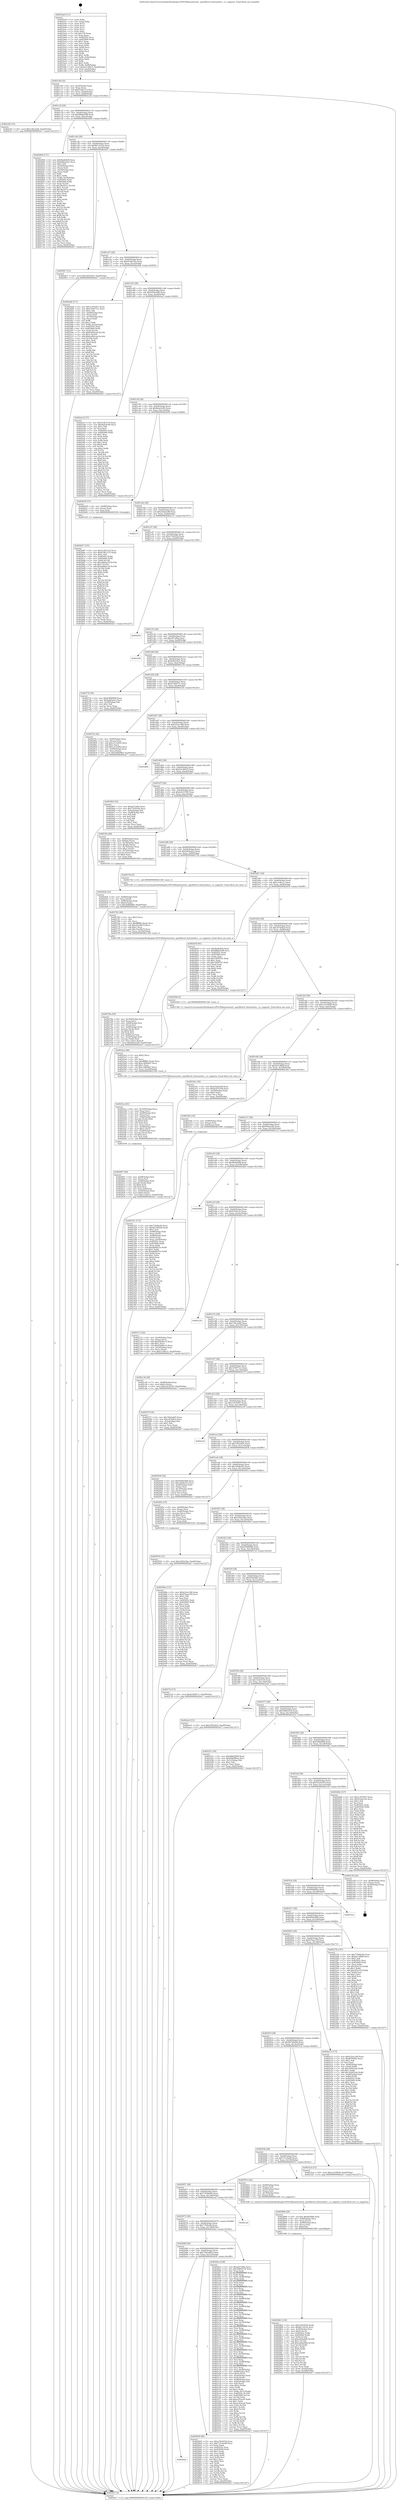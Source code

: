 digraph "0x401ba0" {
  label = "0x401ba0 (/mnt/c/Users/mathe/Desktop/tcc/POCII/binaries/extr_mpvfiltersf_hwtransfer.c_vo_supports_Final-ollvm.out::main(0))"
  labelloc = "t"
  node[shape=record]

  Entry [label="",width=0.3,height=0.3,shape=circle,fillcolor=black,style=filled]
  "0x401c0f" [label="{
     0x401c0f [32]\l
     | [instrs]\l
     &nbsp;&nbsp;0x401c0f \<+6\>: mov -0xa0(%rbp),%eax\l
     &nbsp;&nbsp;0x401c15 \<+2\>: mov %eax,%ecx\l
     &nbsp;&nbsp;0x401c17 \<+6\>: sub $0x87db1575,%ecx\l
     &nbsp;&nbsp;0x401c1d \<+6\>: mov %eax,-0xb4(%rbp)\l
     &nbsp;&nbsp;0x401c23 \<+6\>: mov %ecx,-0xb8(%rbp)\l
     &nbsp;&nbsp;0x401c29 \<+6\>: je 0000000000402c02 \<main+0x1062\>\l
  }"]
  "0x402c02" [label="{
     0x402c02 [15]\l
     | [instrs]\l
     &nbsp;&nbsp;0x402c02 \<+10\>: movl $0x158c2a04,-0xa0(%rbp)\l
     &nbsp;&nbsp;0x402c0c \<+5\>: jmp 0000000000402dc7 \<main+0x1227\>\l
  }"]
  "0x401c2f" [label="{
     0x401c2f [28]\l
     | [instrs]\l
     &nbsp;&nbsp;0x401c2f \<+5\>: jmp 0000000000401c34 \<main+0x94\>\l
     &nbsp;&nbsp;0x401c34 \<+6\>: mov -0xb4(%rbp),%eax\l
     &nbsp;&nbsp;0x401c3a \<+5\>: sub $0x88bbd188,%eax\l
     &nbsp;&nbsp;0x401c3f \<+6\>: mov %eax,-0xbc(%rbp)\l
     &nbsp;&nbsp;0x401c45 \<+6\>: je 0000000000402694 \<main+0xaf4\>\l
  }"]
  Exit [label="",width=0.3,height=0.3,shape=circle,fillcolor=black,style=filled,peripheries=2]
  "0x402694" [label="{
     0x402694 [171]\l
     | [instrs]\l
     &nbsp;&nbsp;0x402694 \<+5\>: mov $0xf6a8e604,%eax\l
     &nbsp;&nbsp;0x402699 \<+5\>: mov $0xb0b2e0ce,%ecx\l
     &nbsp;&nbsp;0x40269e \<+2\>: mov $0x1,%dl\l
     &nbsp;&nbsp;0x4026a0 \<+4\>: mov -0x50(%rbp),%rsi\l
     &nbsp;&nbsp;0x4026a4 \<+2\>: mov (%rsi),%edi\l
     &nbsp;&nbsp;0x4026a6 \<+4\>: mov -0x58(%rbp),%rsi\l
     &nbsp;&nbsp;0x4026aa \<+2\>: cmp (%rsi),%edi\l
     &nbsp;&nbsp;0x4026ac \<+4\>: setl %r8b\l
     &nbsp;&nbsp;0x4026b0 \<+4\>: and $0x1,%r8b\l
     &nbsp;&nbsp;0x4026b4 \<+4\>: mov %r8b,-0x29(%rbp)\l
     &nbsp;&nbsp;0x4026b8 \<+7\>: mov 0x40505c,%edi\l
     &nbsp;&nbsp;0x4026bf \<+8\>: mov 0x405060,%r9d\l
     &nbsp;&nbsp;0x4026c7 \<+3\>: mov %edi,%r10d\l
     &nbsp;&nbsp;0x4026ca \<+7\>: sub $0x36a5f7cc,%r10d\l
     &nbsp;&nbsp;0x4026d1 \<+4\>: sub $0x1,%r10d\l
     &nbsp;&nbsp;0x4026d5 \<+7\>: add $0x36a5f7cc,%r10d\l
     &nbsp;&nbsp;0x4026dc \<+4\>: imul %r10d,%edi\l
     &nbsp;&nbsp;0x4026e0 \<+3\>: and $0x1,%edi\l
     &nbsp;&nbsp;0x4026e3 \<+3\>: cmp $0x0,%edi\l
     &nbsp;&nbsp;0x4026e6 \<+4\>: sete %r8b\l
     &nbsp;&nbsp;0x4026ea \<+4\>: cmp $0xa,%r9d\l
     &nbsp;&nbsp;0x4026ee \<+4\>: setl %r11b\l
     &nbsp;&nbsp;0x4026f2 \<+3\>: mov %r8b,%bl\l
     &nbsp;&nbsp;0x4026f5 \<+3\>: xor $0xff,%bl\l
     &nbsp;&nbsp;0x4026f8 \<+3\>: mov %r11b,%r14b\l
     &nbsp;&nbsp;0x4026fb \<+4\>: xor $0xff,%r14b\l
     &nbsp;&nbsp;0x4026ff \<+3\>: xor $0x1,%dl\l
     &nbsp;&nbsp;0x402702 \<+3\>: mov %bl,%r15b\l
     &nbsp;&nbsp;0x402705 \<+4\>: and $0xff,%r15b\l
     &nbsp;&nbsp;0x402709 \<+3\>: and %dl,%r8b\l
     &nbsp;&nbsp;0x40270c \<+3\>: mov %r14b,%r12b\l
     &nbsp;&nbsp;0x40270f \<+4\>: and $0xff,%r12b\l
     &nbsp;&nbsp;0x402713 \<+3\>: and %dl,%r11b\l
     &nbsp;&nbsp;0x402716 \<+3\>: or %r8b,%r15b\l
     &nbsp;&nbsp;0x402719 \<+3\>: or %r11b,%r12b\l
     &nbsp;&nbsp;0x40271c \<+3\>: xor %r12b,%r15b\l
     &nbsp;&nbsp;0x40271f \<+3\>: or %r14b,%bl\l
     &nbsp;&nbsp;0x402722 \<+3\>: xor $0xff,%bl\l
     &nbsp;&nbsp;0x402725 \<+3\>: or $0x1,%dl\l
     &nbsp;&nbsp;0x402728 \<+2\>: and %dl,%bl\l
     &nbsp;&nbsp;0x40272a \<+3\>: or %bl,%r15b\l
     &nbsp;&nbsp;0x40272d \<+4\>: test $0x1,%r15b\l
     &nbsp;&nbsp;0x402731 \<+3\>: cmovne %ecx,%eax\l
     &nbsp;&nbsp;0x402734 \<+6\>: mov %eax,-0xa0(%rbp)\l
     &nbsp;&nbsp;0x40273a \<+5\>: jmp 0000000000402dc7 \<main+0x1227\>\l
  }"]
  "0x401c4b" [label="{
     0x401c4b [28]\l
     | [instrs]\l
     &nbsp;&nbsp;0x401c4b \<+5\>: jmp 0000000000401c50 \<main+0xb0\>\l
     &nbsp;&nbsp;0x401c50 \<+6\>: mov -0xb4(%rbp),%eax\l
     &nbsp;&nbsp;0x401c56 \<+5\>: sub $0x8b7c433a,%eax\l
     &nbsp;&nbsp;0x401c5b \<+6\>: mov %eax,-0xc0(%rbp)\l
     &nbsp;&nbsp;0x401c61 \<+6\>: je 0000000000402927 \<main+0xd87\>\l
  }"]
  "0x402b67" [label="{
     0x402b67 [155]\l
     | [instrs]\l
     &nbsp;&nbsp;0x402b67 \<+5\>: mov $0x51db7e10,%ecx\l
     &nbsp;&nbsp;0x402b6c \<+5\>: mov $0x87db1575,%edx\l
     &nbsp;&nbsp;0x402b71 \<+3\>: mov $0x1,%sil\l
     &nbsp;&nbsp;0x402b74 \<+8\>: mov 0x40505c,%r8d\l
     &nbsp;&nbsp;0x402b7c \<+8\>: mov 0x405060,%r9d\l
     &nbsp;&nbsp;0x402b84 \<+3\>: mov %r8d,%r10d\l
     &nbsp;&nbsp;0x402b87 \<+7\>: sub $0xa460ac18,%r10d\l
     &nbsp;&nbsp;0x402b8e \<+4\>: sub $0x1,%r10d\l
     &nbsp;&nbsp;0x402b92 \<+7\>: add $0xa460ac18,%r10d\l
     &nbsp;&nbsp;0x402b99 \<+4\>: imul %r10d,%r8d\l
     &nbsp;&nbsp;0x402b9d \<+4\>: and $0x1,%r8d\l
     &nbsp;&nbsp;0x402ba1 \<+4\>: cmp $0x0,%r8d\l
     &nbsp;&nbsp;0x402ba5 \<+4\>: sete %r11b\l
     &nbsp;&nbsp;0x402ba9 \<+4\>: cmp $0xa,%r9d\l
     &nbsp;&nbsp;0x402bad \<+3\>: setl %bl\l
     &nbsp;&nbsp;0x402bb0 \<+3\>: mov %r11b,%r14b\l
     &nbsp;&nbsp;0x402bb3 \<+4\>: xor $0xff,%r14b\l
     &nbsp;&nbsp;0x402bb7 \<+3\>: mov %bl,%r15b\l
     &nbsp;&nbsp;0x402bba \<+4\>: xor $0xff,%r15b\l
     &nbsp;&nbsp;0x402bbe \<+4\>: xor $0x0,%sil\l
     &nbsp;&nbsp;0x402bc2 \<+3\>: mov %r14b,%r12b\l
     &nbsp;&nbsp;0x402bc5 \<+4\>: and $0x0,%r12b\l
     &nbsp;&nbsp;0x402bc9 \<+3\>: and %sil,%r11b\l
     &nbsp;&nbsp;0x402bcc \<+3\>: mov %r15b,%r13b\l
     &nbsp;&nbsp;0x402bcf \<+4\>: and $0x0,%r13b\l
     &nbsp;&nbsp;0x402bd3 \<+3\>: and %sil,%bl\l
     &nbsp;&nbsp;0x402bd6 \<+3\>: or %r11b,%r12b\l
     &nbsp;&nbsp;0x402bd9 \<+3\>: or %bl,%r13b\l
     &nbsp;&nbsp;0x402bdc \<+3\>: xor %r13b,%r12b\l
     &nbsp;&nbsp;0x402bdf \<+3\>: or %r15b,%r14b\l
     &nbsp;&nbsp;0x402be2 \<+4\>: xor $0xff,%r14b\l
     &nbsp;&nbsp;0x402be6 \<+4\>: or $0x0,%sil\l
     &nbsp;&nbsp;0x402bea \<+3\>: and %sil,%r14b\l
     &nbsp;&nbsp;0x402bed \<+3\>: or %r14b,%r12b\l
     &nbsp;&nbsp;0x402bf0 \<+4\>: test $0x1,%r12b\l
     &nbsp;&nbsp;0x402bf4 \<+3\>: cmovne %edx,%ecx\l
     &nbsp;&nbsp;0x402bf7 \<+6\>: mov %ecx,-0xa0(%rbp)\l
     &nbsp;&nbsp;0x402bfd \<+5\>: jmp 0000000000402dc7 \<main+0x1227\>\l
  }"]
  "0x402927" [label="{
     0x402927 [15]\l
     | [instrs]\l
     &nbsp;&nbsp;0x402927 \<+10\>: movl $0x1f052425,-0xa0(%rbp)\l
     &nbsp;&nbsp;0x402931 \<+5\>: jmp 0000000000402dc7 \<main+0x1227\>\l
  }"]
  "0x401c67" [label="{
     0x401c67 [28]\l
     | [instrs]\l
     &nbsp;&nbsp;0x401c67 \<+5\>: jmp 0000000000401c6c \<main+0xcc\>\l
     &nbsp;&nbsp;0x401c6c \<+6\>: mov -0xb4(%rbp),%eax\l
     &nbsp;&nbsp;0x401c72 \<+5\>: sub $0x91ddc55e,%eax\l
     &nbsp;&nbsp;0x401c77 \<+6\>: mov %eax,-0xc4(%rbp)\l
     &nbsp;&nbsp;0x401c7d \<+6\>: je 00000000004024d4 \<main+0x934\>\l
  }"]
  "0x40297b" [label="{
     0x40297b [15]\l
     | [instrs]\l
     &nbsp;&nbsp;0x40297b \<+10\>: movl $0x3282e5ba,-0xa0(%rbp)\l
     &nbsp;&nbsp;0x402985 \<+5\>: jmp 0000000000402dc7 \<main+0x1227\>\l
  }"]
  "0x4024d4" [label="{
     0x4024d4 [171]\l
     | [instrs]\l
     &nbsp;&nbsp;0x4024d4 \<+5\>: mov $0x1c919307,%eax\l
     &nbsp;&nbsp;0x4024d9 \<+5\>: mov $0x193977a1,%ecx\l
     &nbsp;&nbsp;0x4024de \<+2\>: mov $0x1,%dl\l
     &nbsp;&nbsp;0x4024e0 \<+4\>: mov -0x60(%rbp),%rsi\l
     &nbsp;&nbsp;0x4024e4 \<+2\>: mov (%rsi),%edi\l
     &nbsp;&nbsp;0x4024e6 \<+4\>: mov -0x70(%rbp),%rsi\l
     &nbsp;&nbsp;0x4024ea \<+2\>: cmp (%rsi),%edi\l
     &nbsp;&nbsp;0x4024ec \<+4\>: setl %r8b\l
     &nbsp;&nbsp;0x4024f0 \<+4\>: and $0x1,%r8b\l
     &nbsp;&nbsp;0x4024f4 \<+4\>: mov %r8b,-0x2a(%rbp)\l
     &nbsp;&nbsp;0x4024f8 \<+7\>: mov 0x40505c,%edi\l
     &nbsp;&nbsp;0x4024ff \<+8\>: mov 0x405060,%r9d\l
     &nbsp;&nbsp;0x402507 \<+3\>: mov %edi,%r10d\l
     &nbsp;&nbsp;0x40250a \<+7\>: sub $0x6c902cad,%r10d\l
     &nbsp;&nbsp;0x402511 \<+4\>: sub $0x1,%r10d\l
     &nbsp;&nbsp;0x402515 \<+7\>: add $0x6c902cad,%r10d\l
     &nbsp;&nbsp;0x40251c \<+4\>: imul %r10d,%edi\l
     &nbsp;&nbsp;0x402520 \<+3\>: and $0x1,%edi\l
     &nbsp;&nbsp;0x402523 \<+3\>: cmp $0x0,%edi\l
     &nbsp;&nbsp;0x402526 \<+4\>: sete %r8b\l
     &nbsp;&nbsp;0x40252a \<+4\>: cmp $0xa,%r9d\l
     &nbsp;&nbsp;0x40252e \<+4\>: setl %r11b\l
     &nbsp;&nbsp;0x402532 \<+3\>: mov %r8b,%bl\l
     &nbsp;&nbsp;0x402535 \<+3\>: xor $0xff,%bl\l
     &nbsp;&nbsp;0x402538 \<+3\>: mov %r11b,%r14b\l
     &nbsp;&nbsp;0x40253b \<+4\>: xor $0xff,%r14b\l
     &nbsp;&nbsp;0x40253f \<+3\>: xor $0x1,%dl\l
     &nbsp;&nbsp;0x402542 \<+3\>: mov %bl,%r15b\l
     &nbsp;&nbsp;0x402545 \<+4\>: and $0xff,%r15b\l
     &nbsp;&nbsp;0x402549 \<+3\>: and %dl,%r8b\l
     &nbsp;&nbsp;0x40254c \<+3\>: mov %r14b,%r12b\l
     &nbsp;&nbsp;0x40254f \<+4\>: and $0xff,%r12b\l
     &nbsp;&nbsp;0x402553 \<+3\>: and %dl,%r11b\l
     &nbsp;&nbsp;0x402556 \<+3\>: or %r8b,%r15b\l
     &nbsp;&nbsp;0x402559 \<+3\>: or %r11b,%r12b\l
     &nbsp;&nbsp;0x40255c \<+3\>: xor %r12b,%r15b\l
     &nbsp;&nbsp;0x40255f \<+3\>: or %r14b,%bl\l
     &nbsp;&nbsp;0x402562 \<+3\>: xor $0xff,%bl\l
     &nbsp;&nbsp;0x402565 \<+3\>: or $0x1,%dl\l
     &nbsp;&nbsp;0x402568 \<+2\>: and %dl,%bl\l
     &nbsp;&nbsp;0x40256a \<+3\>: or %bl,%r15b\l
     &nbsp;&nbsp;0x40256d \<+4\>: test $0x1,%r15b\l
     &nbsp;&nbsp;0x402571 \<+3\>: cmovne %ecx,%eax\l
     &nbsp;&nbsp;0x402574 \<+6\>: mov %eax,-0xa0(%rbp)\l
     &nbsp;&nbsp;0x40257a \<+5\>: jmp 0000000000402dc7 \<main+0x1227\>\l
  }"]
  "0x401c83" [label="{
     0x401c83 [28]\l
     | [instrs]\l
     &nbsp;&nbsp;0x401c83 \<+5\>: jmp 0000000000401c88 \<main+0xe8\>\l
     &nbsp;&nbsp;0x401c88 \<+6\>: mov -0xb4(%rbp),%eax\l
     &nbsp;&nbsp;0x401c8e \<+5\>: sub $0x9304cb80,%eax\l
     &nbsp;&nbsp;0x401c93 \<+6\>: mov %eax,-0xc8(%rbp)\l
     &nbsp;&nbsp;0x401c99 \<+6\>: je 0000000000402acf \<main+0xf2f\>\l
  }"]
  "0x4028b3" [label="{
     0x4028b3 [116]\l
     | [instrs]\l
     &nbsp;&nbsp;0x4028b3 \<+5\>: mov $0xa79e925b,%edx\l
     &nbsp;&nbsp;0x4028b8 \<+5\>: mov $0x8b7c433a,%esi\l
     &nbsp;&nbsp;0x4028bd \<+4\>: mov -0x40(%rbp),%rcx\l
     &nbsp;&nbsp;0x4028c1 \<+6\>: movl $0x0,(%rcx)\l
     &nbsp;&nbsp;0x4028c7 \<+8\>: mov 0x40505c,%r8d\l
     &nbsp;&nbsp;0x4028cf \<+8\>: mov 0x405060,%r9d\l
     &nbsp;&nbsp;0x4028d7 \<+3\>: mov %r8d,%r10d\l
     &nbsp;&nbsp;0x4028da \<+7\>: sub $0xed4de696,%r10d\l
     &nbsp;&nbsp;0x4028e1 \<+4\>: sub $0x1,%r10d\l
     &nbsp;&nbsp;0x4028e5 \<+7\>: add $0xed4de696,%r10d\l
     &nbsp;&nbsp;0x4028ec \<+4\>: imul %r10d,%r8d\l
     &nbsp;&nbsp;0x4028f0 \<+4\>: and $0x1,%r8d\l
     &nbsp;&nbsp;0x4028f4 \<+4\>: cmp $0x0,%r8d\l
     &nbsp;&nbsp;0x4028f8 \<+4\>: sete %r11b\l
     &nbsp;&nbsp;0x4028fc \<+4\>: cmp $0xa,%r9d\l
     &nbsp;&nbsp;0x402900 \<+3\>: setl %bl\l
     &nbsp;&nbsp;0x402903 \<+3\>: mov %r11b,%r14b\l
     &nbsp;&nbsp;0x402906 \<+3\>: and %bl,%r14b\l
     &nbsp;&nbsp;0x402909 \<+3\>: xor %bl,%r11b\l
     &nbsp;&nbsp;0x40290c \<+3\>: or %r11b,%r14b\l
     &nbsp;&nbsp;0x40290f \<+4\>: test $0x1,%r14b\l
     &nbsp;&nbsp;0x402913 \<+3\>: cmovne %esi,%edx\l
     &nbsp;&nbsp;0x402916 \<+6\>: mov %edx,-0xa0(%rbp)\l
     &nbsp;&nbsp;0x40291c \<+6\>: mov %eax,-0x168(%rbp)\l
     &nbsp;&nbsp;0x402922 \<+5\>: jmp 0000000000402dc7 \<main+0x1227\>\l
  }"]
  "0x402acf" [label="{
     0x402acf [137]\l
     | [instrs]\l
     &nbsp;&nbsp;0x402acf \<+5\>: mov $0x51db7e10,%eax\l
     &nbsp;&nbsp;0x402ad4 \<+5\>: mov $0x9abc0c40,%ecx\l
     &nbsp;&nbsp;0x402ad9 \<+2\>: mov $0x1,%dl\l
     &nbsp;&nbsp;0x402adb \<+2\>: xor %esi,%esi\l
     &nbsp;&nbsp;0x402add \<+7\>: mov 0x40505c,%edi\l
     &nbsp;&nbsp;0x402ae4 \<+8\>: mov 0x405060,%r8d\l
     &nbsp;&nbsp;0x402aec \<+3\>: sub $0x1,%esi\l
     &nbsp;&nbsp;0x402aef \<+3\>: mov %edi,%r9d\l
     &nbsp;&nbsp;0x402af2 \<+3\>: add %esi,%r9d\l
     &nbsp;&nbsp;0x402af5 \<+4\>: imul %r9d,%edi\l
     &nbsp;&nbsp;0x402af9 \<+3\>: and $0x1,%edi\l
     &nbsp;&nbsp;0x402afc \<+3\>: cmp $0x0,%edi\l
     &nbsp;&nbsp;0x402aff \<+4\>: sete %r10b\l
     &nbsp;&nbsp;0x402b03 \<+4\>: cmp $0xa,%r8d\l
     &nbsp;&nbsp;0x402b07 \<+4\>: setl %r11b\l
     &nbsp;&nbsp;0x402b0b \<+3\>: mov %r10b,%bl\l
     &nbsp;&nbsp;0x402b0e \<+3\>: xor $0xff,%bl\l
     &nbsp;&nbsp;0x402b11 \<+3\>: mov %r11b,%r14b\l
     &nbsp;&nbsp;0x402b14 \<+4\>: xor $0xff,%r14b\l
     &nbsp;&nbsp;0x402b18 \<+3\>: xor $0x0,%dl\l
     &nbsp;&nbsp;0x402b1b \<+3\>: mov %bl,%r15b\l
     &nbsp;&nbsp;0x402b1e \<+4\>: and $0x0,%r15b\l
     &nbsp;&nbsp;0x402b22 \<+3\>: and %dl,%r10b\l
     &nbsp;&nbsp;0x402b25 \<+3\>: mov %r14b,%r12b\l
     &nbsp;&nbsp;0x402b28 \<+4\>: and $0x0,%r12b\l
     &nbsp;&nbsp;0x402b2c \<+3\>: and %dl,%r11b\l
     &nbsp;&nbsp;0x402b2f \<+3\>: or %r10b,%r15b\l
     &nbsp;&nbsp;0x402b32 \<+3\>: or %r11b,%r12b\l
     &nbsp;&nbsp;0x402b35 \<+3\>: xor %r12b,%r15b\l
     &nbsp;&nbsp;0x402b38 \<+3\>: or %r14b,%bl\l
     &nbsp;&nbsp;0x402b3b \<+3\>: xor $0xff,%bl\l
     &nbsp;&nbsp;0x402b3e \<+3\>: or $0x0,%dl\l
     &nbsp;&nbsp;0x402b41 \<+2\>: and %dl,%bl\l
     &nbsp;&nbsp;0x402b43 \<+3\>: or %bl,%r15b\l
     &nbsp;&nbsp;0x402b46 \<+4\>: test $0x1,%r15b\l
     &nbsp;&nbsp;0x402b4a \<+3\>: cmovne %ecx,%eax\l
     &nbsp;&nbsp;0x402b4d \<+6\>: mov %eax,-0xa0(%rbp)\l
     &nbsp;&nbsp;0x402b53 \<+5\>: jmp 0000000000402dc7 \<main+0x1227\>\l
  }"]
  "0x401c9f" [label="{
     0x401c9f [28]\l
     | [instrs]\l
     &nbsp;&nbsp;0x401c9f \<+5\>: jmp 0000000000401ca4 \<main+0x104\>\l
     &nbsp;&nbsp;0x401ca4 \<+6\>: mov -0xb4(%rbp),%eax\l
     &nbsp;&nbsp;0x401caa \<+5\>: sub $0x9abc0c40,%eax\l
     &nbsp;&nbsp;0x401caf \<+6\>: mov %eax,-0xcc(%rbp)\l
     &nbsp;&nbsp;0x401cb5 \<+6\>: je 0000000000402b58 \<main+0xfb8\>\l
  }"]
  "0x402896" [label="{
     0x402896 [29]\l
     | [instrs]\l
     &nbsp;&nbsp;0x402896 \<+10\>: movabs $0x4030b6,%rdi\l
     &nbsp;&nbsp;0x4028a0 \<+4\>: mov -0x48(%rbp),%rcx\l
     &nbsp;&nbsp;0x4028a4 \<+2\>: mov %eax,(%rcx)\l
     &nbsp;&nbsp;0x4028a6 \<+4\>: mov -0x48(%rbp),%rcx\l
     &nbsp;&nbsp;0x4028aa \<+2\>: mov (%rcx),%esi\l
     &nbsp;&nbsp;0x4028ac \<+2\>: mov $0x0,%al\l
     &nbsp;&nbsp;0x4028ae \<+5\>: call 0000000000401040 \<printf@plt\>\l
     | [calls]\l
     &nbsp;&nbsp;0x401040 \{1\} (unknown)\l
  }"]
  "0x402b58" [label="{
     0x402b58 [15]\l
     | [instrs]\l
     &nbsp;&nbsp;0x402b58 \<+4\>: mov -0x68(%rbp),%rax\l
     &nbsp;&nbsp;0x402b5c \<+3\>: mov (%rax),%rax\l
     &nbsp;&nbsp;0x402b5f \<+3\>: mov %rax,%rdi\l
     &nbsp;&nbsp;0x402b62 \<+5\>: call 0000000000401030 \<free@plt\>\l
     | [calls]\l
     &nbsp;&nbsp;0x401030 \{1\} (unknown)\l
  }"]
  "0x401cbb" [label="{
     0x401cbb [28]\l
     | [instrs]\l
     &nbsp;&nbsp;0x401cbb \<+5\>: jmp 0000000000401cc0 \<main+0x120\>\l
     &nbsp;&nbsp;0x401cc0 \<+6\>: mov -0xb4(%rbp),%eax\l
     &nbsp;&nbsp;0x401cc6 \<+5\>: sub $0xa5bd2c09,%eax\l
     &nbsp;&nbsp;0x401ccb \<+6\>: mov %eax,-0xd0(%rbp)\l
     &nbsp;&nbsp;0x401cd1 \<+6\>: je 0000000000402c11 \<main+0x1071\>\l
  }"]
  "0x4020ab" [label="{
     0x4020ab\l
  }", style=dashed]
  "0x402c11" [label="{
     0x402c11\l
  }", style=dashed]
  "0x401cd7" [label="{
     0x401cd7 [28]\l
     | [instrs]\l
     &nbsp;&nbsp;0x401cd7 \<+5\>: jmp 0000000000401cdc \<main+0x13c\>\l
     &nbsp;&nbsp;0x401cdc \<+6\>: mov -0xb4(%rbp),%eax\l
     &nbsp;&nbsp;0x401ce2 \<+5\>: sub $0xa79e925b,%eax\l
     &nbsp;&nbsp;0x401ce7 \<+6\>: mov %eax,-0xd4(%rbp)\l
     &nbsp;&nbsp;0x401ced \<+6\>: je 0000000000402d30 \<main+0x1190\>\l
  }"]
  "0x402828" [label="{
     0x402828 [86]\l
     | [instrs]\l
     &nbsp;&nbsp;0x402828 \<+5\>: mov $0xa79e925b,%eax\l
     &nbsp;&nbsp;0x40282d \<+5\>: mov $0x731e4e49,%ecx\l
     &nbsp;&nbsp;0x402832 \<+2\>: xor %edx,%edx\l
     &nbsp;&nbsp;0x402834 \<+7\>: mov 0x40505c,%esi\l
     &nbsp;&nbsp;0x40283b \<+7\>: mov 0x405060,%edi\l
     &nbsp;&nbsp;0x402842 \<+3\>: sub $0x1,%edx\l
     &nbsp;&nbsp;0x402845 \<+3\>: mov %esi,%r8d\l
     &nbsp;&nbsp;0x402848 \<+3\>: add %edx,%r8d\l
     &nbsp;&nbsp;0x40284b \<+4\>: imul %r8d,%esi\l
     &nbsp;&nbsp;0x40284f \<+3\>: and $0x1,%esi\l
     &nbsp;&nbsp;0x402852 \<+3\>: cmp $0x0,%esi\l
     &nbsp;&nbsp;0x402855 \<+4\>: sete %r9b\l
     &nbsp;&nbsp;0x402859 \<+3\>: cmp $0xa,%edi\l
     &nbsp;&nbsp;0x40285c \<+4\>: setl %r10b\l
     &nbsp;&nbsp;0x402860 \<+3\>: mov %r9b,%r11b\l
     &nbsp;&nbsp;0x402863 \<+3\>: and %r10b,%r11b\l
     &nbsp;&nbsp;0x402866 \<+3\>: xor %r10b,%r9b\l
     &nbsp;&nbsp;0x402869 \<+3\>: or %r9b,%r11b\l
     &nbsp;&nbsp;0x40286c \<+4\>: test $0x1,%r11b\l
     &nbsp;&nbsp;0x402870 \<+3\>: cmovne %ecx,%eax\l
     &nbsp;&nbsp;0x402873 \<+6\>: mov %eax,-0xa0(%rbp)\l
     &nbsp;&nbsp;0x402879 \<+5\>: jmp 0000000000402dc7 \<main+0x1227\>\l
  }"]
  "0x402d30" [label="{
     0x402d30\l
  }", style=dashed]
  "0x401cf3" [label="{
     0x401cf3 [28]\l
     | [instrs]\l
     &nbsp;&nbsp;0x401cf3 \<+5\>: jmp 0000000000401cf8 \<main+0x158\>\l
     &nbsp;&nbsp;0x401cf8 \<+6\>: mov -0xb4(%rbp),%eax\l
     &nbsp;&nbsp;0x401cfe \<+5\>: sub $0xaf27af6a,%eax\l
     &nbsp;&nbsp;0x401d03 \<+6\>: mov %eax,-0xd8(%rbp)\l
     &nbsp;&nbsp;0x401d09 \<+6\>: je 0000000000402c68 \<main+0x10c8\>\l
  }"]
  "0x40278a" [label="{
     0x40278a [59]\l
     | [instrs]\l
     &nbsp;&nbsp;0x40278a \<+6\>: mov -0x164(%rbp),%ecx\l
     &nbsp;&nbsp;0x402790 \<+3\>: imul %eax,%ecx\l
     &nbsp;&nbsp;0x402793 \<+4\>: mov -0x68(%rbp),%rsi\l
     &nbsp;&nbsp;0x402797 \<+3\>: mov (%rsi),%rsi\l
     &nbsp;&nbsp;0x40279a \<+4\>: mov -0x60(%rbp),%rdi\l
     &nbsp;&nbsp;0x40279e \<+3\>: movslq (%rdi),%rdi\l
     &nbsp;&nbsp;0x4027a1 \<+4\>: shl $0x4,%rdi\l
     &nbsp;&nbsp;0x4027a5 \<+3\>: add %rdi,%rsi\l
     &nbsp;&nbsp;0x4027a8 \<+4\>: mov 0x8(%rsi),%rsi\l
     &nbsp;&nbsp;0x4027ac \<+4\>: mov -0x50(%rbp),%rdi\l
     &nbsp;&nbsp;0x4027b0 \<+3\>: movslq (%rdi),%rdi\l
     &nbsp;&nbsp;0x4027b3 \<+3\>: mov %ecx,(%rsi,%rdi,4)\l
     &nbsp;&nbsp;0x4027b6 \<+10\>: movl $0xf04ae240,-0xa0(%rbp)\l
     &nbsp;&nbsp;0x4027c0 \<+5\>: jmp 0000000000402dc7 \<main+0x1227\>\l
  }"]
  "0x402c68" [label="{
     0x402c68\l
  }", style=dashed]
  "0x401d0f" [label="{
     0x401d0f [28]\l
     | [instrs]\l
     &nbsp;&nbsp;0x401d0f \<+5\>: jmp 0000000000401d14 \<main+0x174\>\l
     &nbsp;&nbsp;0x401d14 \<+6\>: mov -0xb4(%rbp),%eax\l
     &nbsp;&nbsp;0x401d1a \<+5\>: sub $0xb0b2e0ce,%eax\l
     &nbsp;&nbsp;0x401d1f \<+6\>: mov %eax,-0xdc(%rbp)\l
     &nbsp;&nbsp;0x401d25 \<+6\>: je 000000000040273f \<main+0xb9f\>\l
  }"]
  "0x402762" [label="{
     0x402762 [40]\l
     | [instrs]\l
     &nbsp;&nbsp;0x402762 \<+5\>: mov $0x2,%ecx\l
     &nbsp;&nbsp;0x402767 \<+1\>: cltd\l
     &nbsp;&nbsp;0x402768 \<+2\>: idiv %ecx\l
     &nbsp;&nbsp;0x40276a \<+6\>: imul $0xfffffffe,%edx,%ecx\l
     &nbsp;&nbsp;0x402770 \<+6\>: sub $0x32ee6b74,%ecx\l
     &nbsp;&nbsp;0x402776 \<+3\>: add $0x1,%ecx\l
     &nbsp;&nbsp;0x402779 \<+6\>: add $0x32ee6b74,%ecx\l
     &nbsp;&nbsp;0x40277f \<+6\>: mov %ecx,-0x164(%rbp)\l
     &nbsp;&nbsp;0x402785 \<+5\>: call 0000000000401160 \<next_i\>\l
     | [calls]\l
     &nbsp;&nbsp;0x401160 \{1\} (/mnt/c/Users/mathe/Desktop/tcc/POCII/binaries/extr_mpvfiltersf_hwtransfer.c_vo_supports_Final-ollvm.out::next_i)\l
  }"]
  "0x40273f" [label="{
     0x40273f [30]\l
     | [instrs]\l
     &nbsp;&nbsp;0x40273f \<+5\>: mov $0x45899006,%eax\l
     &nbsp;&nbsp;0x402744 \<+5\>: mov $0xbdd5adc2,%ecx\l
     &nbsp;&nbsp;0x402749 \<+3\>: mov -0x29(%rbp),%dl\l
     &nbsp;&nbsp;0x40274c \<+3\>: test $0x1,%dl\l
     &nbsp;&nbsp;0x40274f \<+3\>: cmovne %ecx,%eax\l
     &nbsp;&nbsp;0x402752 \<+6\>: mov %eax,-0xa0(%rbp)\l
     &nbsp;&nbsp;0x402758 \<+5\>: jmp 0000000000402dc7 \<main+0x1227\>\l
  }"]
  "0x401d2b" [label="{
     0x401d2b [28]\l
     | [instrs]\l
     &nbsp;&nbsp;0x401d2b \<+5\>: jmp 0000000000401d30 \<main+0x190\>\l
     &nbsp;&nbsp;0x401d30 \<+6\>: mov -0xb4(%rbp),%eax\l
     &nbsp;&nbsp;0x401d36 \<+5\>: sub $0xb149417c,%eax\l
     &nbsp;&nbsp;0x401d3b \<+6\>: mov %eax,-0xe0(%rbp)\l
     &nbsp;&nbsp;0x401d41 \<+6\>: je 00000000004027fe \<main+0xc5e\>\l
  }"]
  "0x402607" [label="{
     0x402607 [50]\l
     | [instrs]\l
     &nbsp;&nbsp;0x402607 \<+4\>: mov -0x68(%rbp),%rsi\l
     &nbsp;&nbsp;0x40260b \<+3\>: mov (%rsi),%rsi\l
     &nbsp;&nbsp;0x40260e \<+4\>: mov -0x60(%rbp),%rdi\l
     &nbsp;&nbsp;0x402612 \<+3\>: movslq (%rdi),%rdi\l
     &nbsp;&nbsp;0x402615 \<+4\>: shl $0x4,%rdi\l
     &nbsp;&nbsp;0x402619 \<+3\>: add %rdi,%rsi\l
     &nbsp;&nbsp;0x40261c \<+4\>: mov %rax,0x8(%rsi)\l
     &nbsp;&nbsp;0x402620 \<+4\>: mov -0x50(%rbp),%rax\l
     &nbsp;&nbsp;0x402624 \<+6\>: movl $0x0,(%rax)\l
     &nbsp;&nbsp;0x40262a \<+10\>: movl $0xc1efbcc1,-0xa0(%rbp)\l
     &nbsp;&nbsp;0x402634 \<+5\>: jmp 0000000000402dc7 \<main+0x1227\>\l
  }"]
  "0x4027fe" [label="{
     0x4027fe [42]\l
     | [instrs]\l
     &nbsp;&nbsp;0x4027fe \<+4\>: mov -0x60(%rbp),%rax\l
     &nbsp;&nbsp;0x402802 \<+2\>: mov (%rax),%ecx\l
     &nbsp;&nbsp;0x402804 \<+6\>: sub $0xc213e692,%ecx\l
     &nbsp;&nbsp;0x40280a \<+3\>: add $0x1,%ecx\l
     &nbsp;&nbsp;0x40280d \<+6\>: add $0xc213e692,%ecx\l
     &nbsp;&nbsp;0x402813 \<+4\>: mov -0x60(%rbp),%rax\l
     &nbsp;&nbsp;0x402817 \<+2\>: mov %ecx,(%rax)\l
     &nbsp;&nbsp;0x402819 \<+10\>: movl $0x5bf6d9b9,-0xa0(%rbp)\l
     &nbsp;&nbsp;0x402823 \<+5\>: jmp 0000000000402dc7 \<main+0x1227\>\l
  }"]
  "0x401d47" [label="{
     0x401d47 [28]\l
     | [instrs]\l
     &nbsp;&nbsp;0x401d47 \<+5\>: jmp 0000000000401d4c \<main+0x1ac\>\l
     &nbsp;&nbsp;0x401d4c \<+6\>: mov -0xb4(%rbp),%eax\l
     &nbsp;&nbsp;0x401d52 \<+5\>: sub $0xb32ac168,%eax\l
     &nbsp;&nbsp;0x401d57 \<+6\>: mov %eax,-0xe4(%rbp)\l
     &nbsp;&nbsp;0x401d5d \<+6\>: je 0000000000402d84 \<main+0x11e4\>\l
  }"]
  "0x4025ca" [label="{
     0x4025ca [61]\l
     | [instrs]\l
     &nbsp;&nbsp;0x4025ca \<+6\>: mov -0x160(%rbp),%ecx\l
     &nbsp;&nbsp;0x4025d0 \<+3\>: imul %eax,%ecx\l
     &nbsp;&nbsp;0x4025d3 \<+4\>: mov -0x68(%rbp),%rsi\l
     &nbsp;&nbsp;0x4025d7 \<+3\>: mov (%rsi),%rsi\l
     &nbsp;&nbsp;0x4025da \<+4\>: mov -0x60(%rbp),%rdi\l
     &nbsp;&nbsp;0x4025de \<+3\>: movslq (%rdi),%rdi\l
     &nbsp;&nbsp;0x4025e1 \<+4\>: shl $0x4,%rdi\l
     &nbsp;&nbsp;0x4025e5 \<+3\>: add %rdi,%rsi\l
     &nbsp;&nbsp;0x4025e8 \<+2\>: mov %ecx,(%rsi)\l
     &nbsp;&nbsp;0x4025ea \<+4\>: mov -0x58(%rbp),%rsi\l
     &nbsp;&nbsp;0x4025ee \<+6\>: movl $0x1,(%rsi)\l
     &nbsp;&nbsp;0x4025f4 \<+4\>: mov -0x58(%rbp),%rsi\l
     &nbsp;&nbsp;0x4025f8 \<+3\>: movslq (%rsi),%rsi\l
     &nbsp;&nbsp;0x4025fb \<+4\>: shl $0x2,%rsi\l
     &nbsp;&nbsp;0x4025ff \<+3\>: mov %rsi,%rdi\l
     &nbsp;&nbsp;0x402602 \<+5\>: call 0000000000401050 \<malloc@plt\>\l
     | [calls]\l
     &nbsp;&nbsp;0x401050 \{1\} (unknown)\l
  }"]
  "0x402d84" [label="{
     0x402d84\l
  }", style=dashed]
  "0x401d63" [label="{
     0x401d63 [28]\l
     | [instrs]\l
     &nbsp;&nbsp;0x401d63 \<+5\>: jmp 0000000000401d68 \<main+0x1c8\>\l
     &nbsp;&nbsp;0x401d68 \<+6\>: mov -0xb4(%rbp),%eax\l
     &nbsp;&nbsp;0x401d6e \<+5\>: sub $0xb3c36b19,%eax\l
     &nbsp;&nbsp;0x401d73 \<+6\>: mov %eax,-0xe8(%rbp)\l
     &nbsp;&nbsp;0x401d79 \<+6\>: je 00000000004020b5 \<main+0x515\>\l
  }"]
  "0x4025a2" [label="{
     0x4025a2 [40]\l
     | [instrs]\l
     &nbsp;&nbsp;0x4025a2 \<+5\>: mov $0x2,%ecx\l
     &nbsp;&nbsp;0x4025a7 \<+1\>: cltd\l
     &nbsp;&nbsp;0x4025a8 \<+2\>: idiv %ecx\l
     &nbsp;&nbsp;0x4025aa \<+6\>: imul $0xfffffffe,%edx,%ecx\l
     &nbsp;&nbsp;0x4025b0 \<+6\>: add $0xc36464d7,%ecx\l
     &nbsp;&nbsp;0x4025b6 \<+3\>: add $0x1,%ecx\l
     &nbsp;&nbsp;0x4025b9 \<+6\>: sub $0xc36464d7,%ecx\l
     &nbsp;&nbsp;0x4025bf \<+6\>: mov %ecx,-0x160(%rbp)\l
     &nbsp;&nbsp;0x4025c5 \<+5\>: call 0000000000401160 \<next_i\>\l
     | [calls]\l
     &nbsp;&nbsp;0x401160 \{1\} (/mnt/c/Users/mathe/Desktop/tcc/POCII/binaries/extr_mpvfiltersf_hwtransfer.c_vo_supports_Final-ollvm.out::next_i)\l
  }"]
  "0x4020b5" [label="{
     0x4020b5 [53]\l
     | [instrs]\l
     &nbsp;&nbsp;0x4020b5 \<+5\>: mov $0xaf27af6a,%eax\l
     &nbsp;&nbsp;0x4020ba \<+5\>: mov $0x735f5c6b,%ecx\l
     &nbsp;&nbsp;0x4020bf \<+6\>: mov -0x9a(%rbp),%dl\l
     &nbsp;&nbsp;0x4020c5 \<+7\>: mov -0x99(%rbp),%sil\l
     &nbsp;&nbsp;0x4020cc \<+3\>: mov %dl,%dil\l
     &nbsp;&nbsp;0x4020cf \<+3\>: and %sil,%dil\l
     &nbsp;&nbsp;0x4020d2 \<+3\>: xor %sil,%dl\l
     &nbsp;&nbsp;0x4020d5 \<+3\>: or %dl,%dil\l
     &nbsp;&nbsp;0x4020d8 \<+4\>: test $0x1,%dil\l
     &nbsp;&nbsp;0x4020dc \<+3\>: cmovne %ecx,%eax\l
     &nbsp;&nbsp;0x4020df \<+6\>: mov %eax,-0xa0(%rbp)\l
     &nbsp;&nbsp;0x4020e5 \<+5\>: jmp 0000000000402dc7 \<main+0x1227\>\l
  }"]
  "0x401d7f" [label="{
     0x401d7f [28]\l
     | [instrs]\l
     &nbsp;&nbsp;0x401d7f \<+5\>: jmp 0000000000401d84 \<main+0x1e4\>\l
     &nbsp;&nbsp;0x401d84 \<+6\>: mov -0xb4(%rbp),%eax\l
     &nbsp;&nbsp;0x401d8a \<+5\>: sub $0xbcb33359,%eax\l
     &nbsp;&nbsp;0x401d8f \<+6\>: mov %eax,-0xec(%rbp)\l
     &nbsp;&nbsp;0x401d95 \<+6\>: je 00000000004023fa \<main+0x85a\>\l
  }"]
  "0x402dc7" [label="{
     0x402dc7 [5]\l
     | [instrs]\l
     &nbsp;&nbsp;0x402dc7 \<+5\>: jmp 0000000000401c0f \<main+0x6f\>\l
  }"]
  "0x401ba0" [label="{
     0x401ba0 [111]\l
     | [instrs]\l
     &nbsp;&nbsp;0x401ba0 \<+1\>: push %rbp\l
     &nbsp;&nbsp;0x401ba1 \<+3\>: mov %rsp,%rbp\l
     &nbsp;&nbsp;0x401ba4 \<+2\>: push %r15\l
     &nbsp;&nbsp;0x401ba6 \<+2\>: push %r14\l
     &nbsp;&nbsp;0x401ba8 \<+2\>: push %r13\l
     &nbsp;&nbsp;0x401baa \<+2\>: push %r12\l
     &nbsp;&nbsp;0x401bac \<+1\>: push %rbx\l
     &nbsp;&nbsp;0x401bad \<+7\>: sub $0x178,%rsp\l
     &nbsp;&nbsp;0x401bb4 \<+2\>: xor %eax,%eax\l
     &nbsp;&nbsp;0x401bb6 \<+7\>: mov 0x40505c,%ecx\l
     &nbsp;&nbsp;0x401bbd \<+7\>: mov 0x405060,%edx\l
     &nbsp;&nbsp;0x401bc4 \<+3\>: sub $0x1,%eax\l
     &nbsp;&nbsp;0x401bc7 \<+3\>: mov %ecx,%r8d\l
     &nbsp;&nbsp;0x401bca \<+3\>: add %eax,%r8d\l
     &nbsp;&nbsp;0x401bcd \<+4\>: imul %r8d,%ecx\l
     &nbsp;&nbsp;0x401bd1 \<+3\>: and $0x1,%ecx\l
     &nbsp;&nbsp;0x401bd4 \<+3\>: cmp $0x0,%ecx\l
     &nbsp;&nbsp;0x401bd7 \<+4\>: sete %r9b\l
     &nbsp;&nbsp;0x401bdb \<+4\>: and $0x1,%r9b\l
     &nbsp;&nbsp;0x401bdf \<+7\>: mov %r9b,-0x9a(%rbp)\l
     &nbsp;&nbsp;0x401be6 \<+3\>: cmp $0xa,%edx\l
     &nbsp;&nbsp;0x401be9 \<+4\>: setl %r9b\l
     &nbsp;&nbsp;0x401bed \<+4\>: and $0x1,%r9b\l
     &nbsp;&nbsp;0x401bf1 \<+7\>: mov %r9b,-0x99(%rbp)\l
     &nbsp;&nbsp;0x401bf8 \<+10\>: movl $0xb3c36b19,-0xa0(%rbp)\l
     &nbsp;&nbsp;0x401c02 \<+6\>: mov %edi,-0xa4(%rbp)\l
     &nbsp;&nbsp;0x401c08 \<+7\>: mov %rsi,-0xb0(%rbp)\l
  }"]
  "0x40242b" [label="{
     0x40242b [32]\l
     | [instrs]\l
     &nbsp;&nbsp;0x40242b \<+4\>: mov -0x68(%rbp),%rdi\l
     &nbsp;&nbsp;0x40242f \<+3\>: mov %rax,(%rdi)\l
     &nbsp;&nbsp;0x402432 \<+4\>: mov -0x60(%rbp),%rax\l
     &nbsp;&nbsp;0x402436 \<+6\>: movl $0x0,(%rax)\l
     &nbsp;&nbsp;0x40243c \<+10\>: movl $0x5bf6d9b9,-0xa0(%rbp)\l
     &nbsp;&nbsp;0x402446 \<+5\>: jmp 0000000000402dc7 \<main+0x1227\>\l
  }"]
  "0x4023fa" [label="{
     0x4023fa [49]\l
     | [instrs]\l
     &nbsp;&nbsp;0x4023fa \<+4\>: mov -0x80(%rbp),%rax\l
     &nbsp;&nbsp;0x4023fe \<+6\>: movl $0x64,(%rax)\l
     &nbsp;&nbsp;0x402404 \<+4\>: mov -0x78(%rbp),%rax\l
     &nbsp;&nbsp;0x402408 \<+6\>: movl $0x64,(%rax)\l
     &nbsp;&nbsp;0x40240e \<+4\>: mov -0x70(%rbp),%rax\l
     &nbsp;&nbsp;0x402412 \<+6\>: movl $0x1,(%rax)\l
     &nbsp;&nbsp;0x402418 \<+4\>: mov -0x70(%rbp),%rax\l
     &nbsp;&nbsp;0x40241c \<+3\>: movslq (%rax),%rax\l
     &nbsp;&nbsp;0x40241f \<+4\>: shl $0x4,%rax\l
     &nbsp;&nbsp;0x402423 \<+3\>: mov %rax,%rdi\l
     &nbsp;&nbsp;0x402426 \<+5\>: call 0000000000401050 \<malloc@plt\>\l
     | [calls]\l
     &nbsp;&nbsp;0x401050 \{1\} (unknown)\l
  }"]
  "0x401d9b" [label="{
     0x401d9b [28]\l
     | [instrs]\l
     &nbsp;&nbsp;0x401d9b \<+5\>: jmp 0000000000401da0 \<main+0x200\>\l
     &nbsp;&nbsp;0x401da0 \<+6\>: mov -0xb4(%rbp),%eax\l
     &nbsp;&nbsp;0x401da6 \<+5\>: sub $0xbdd5adc2,%eax\l
     &nbsp;&nbsp;0x401dab \<+6\>: mov %eax,-0xf0(%rbp)\l
     &nbsp;&nbsp;0x401db1 \<+6\>: je 000000000040275d \<main+0xbbd\>\l
  }"]
  "0x402321" [label="{
     0x402321 [172]\l
     | [instrs]\l
     &nbsp;&nbsp;0x402321 \<+5\>: mov $0x73594e94,%ecx\l
     &nbsp;&nbsp;0x402326 \<+5\>: mov $0x6b7462b8,%edx\l
     &nbsp;&nbsp;0x40232b \<+3\>: mov $0x1,%sil\l
     &nbsp;&nbsp;0x40232e \<+7\>: mov -0x88(%rbp),%rdi\l
     &nbsp;&nbsp;0x402335 \<+2\>: mov %eax,(%rdi)\l
     &nbsp;&nbsp;0x402337 \<+7\>: mov -0x88(%rbp),%rdi\l
     &nbsp;&nbsp;0x40233e \<+2\>: mov (%rdi),%eax\l
     &nbsp;&nbsp;0x402340 \<+3\>: mov %eax,-0x30(%rbp)\l
     &nbsp;&nbsp;0x402343 \<+7\>: mov 0x40505c,%eax\l
     &nbsp;&nbsp;0x40234a \<+8\>: mov 0x405060,%r8d\l
     &nbsp;&nbsp;0x402352 \<+3\>: mov %eax,%r9d\l
     &nbsp;&nbsp;0x402355 \<+7\>: sub $0xdb68f33e,%r9d\l
     &nbsp;&nbsp;0x40235c \<+4\>: sub $0x1,%r9d\l
     &nbsp;&nbsp;0x402360 \<+7\>: add $0xdb68f33e,%r9d\l
     &nbsp;&nbsp;0x402367 \<+4\>: imul %r9d,%eax\l
     &nbsp;&nbsp;0x40236b \<+3\>: and $0x1,%eax\l
     &nbsp;&nbsp;0x40236e \<+3\>: cmp $0x0,%eax\l
     &nbsp;&nbsp;0x402371 \<+4\>: sete %r10b\l
     &nbsp;&nbsp;0x402375 \<+4\>: cmp $0xa,%r8d\l
     &nbsp;&nbsp;0x402379 \<+4\>: setl %r11b\l
     &nbsp;&nbsp;0x40237d \<+3\>: mov %r10b,%bl\l
     &nbsp;&nbsp;0x402380 \<+3\>: xor $0xff,%bl\l
     &nbsp;&nbsp;0x402383 \<+3\>: mov %r11b,%r14b\l
     &nbsp;&nbsp;0x402386 \<+4\>: xor $0xff,%r14b\l
     &nbsp;&nbsp;0x40238a \<+4\>: xor $0x0,%sil\l
     &nbsp;&nbsp;0x40238e \<+3\>: mov %bl,%r15b\l
     &nbsp;&nbsp;0x402391 \<+4\>: and $0x0,%r15b\l
     &nbsp;&nbsp;0x402395 \<+3\>: and %sil,%r10b\l
     &nbsp;&nbsp;0x402398 \<+3\>: mov %r14b,%r12b\l
     &nbsp;&nbsp;0x40239b \<+4\>: and $0x0,%r12b\l
     &nbsp;&nbsp;0x40239f \<+3\>: and %sil,%r11b\l
     &nbsp;&nbsp;0x4023a2 \<+3\>: or %r10b,%r15b\l
     &nbsp;&nbsp;0x4023a5 \<+3\>: or %r11b,%r12b\l
     &nbsp;&nbsp;0x4023a8 \<+3\>: xor %r12b,%r15b\l
     &nbsp;&nbsp;0x4023ab \<+3\>: or %r14b,%bl\l
     &nbsp;&nbsp;0x4023ae \<+3\>: xor $0xff,%bl\l
     &nbsp;&nbsp;0x4023b1 \<+4\>: or $0x0,%sil\l
     &nbsp;&nbsp;0x4023b5 \<+3\>: and %sil,%bl\l
     &nbsp;&nbsp;0x4023b8 \<+3\>: or %bl,%r15b\l
     &nbsp;&nbsp;0x4023bb \<+4\>: test $0x1,%r15b\l
     &nbsp;&nbsp;0x4023bf \<+3\>: cmovne %edx,%ecx\l
     &nbsp;&nbsp;0x4023c2 \<+6\>: mov %ecx,-0xa0(%rbp)\l
     &nbsp;&nbsp;0x4023c8 \<+5\>: jmp 0000000000402dc7 \<main+0x1227\>\l
  }"]
  "0x40275d" [label="{
     0x40275d [5]\l
     | [instrs]\l
     &nbsp;&nbsp;0x40275d \<+5\>: call 0000000000401160 \<next_i\>\l
     | [calls]\l
     &nbsp;&nbsp;0x401160 \{1\} (/mnt/c/Users/mathe/Desktop/tcc/POCII/binaries/extr_mpvfiltersf_hwtransfer.c_vo_supports_Final-ollvm.out::next_i)\l
  }"]
  "0x401db7" [label="{
     0x401db7 [28]\l
     | [instrs]\l
     &nbsp;&nbsp;0x401db7 \<+5\>: jmp 0000000000401dbc \<main+0x21c\>\l
     &nbsp;&nbsp;0x401dbc \<+6\>: mov -0xb4(%rbp),%eax\l
     &nbsp;&nbsp;0x401dc2 \<+5\>: sub $0xc1efbcc1,%eax\l
     &nbsp;&nbsp;0x401dc7 \<+6\>: mov %eax,-0xf4(%rbp)\l
     &nbsp;&nbsp;0x401dcd \<+6\>: je 0000000000402639 \<main+0xa99\>\l
  }"]
  "0x40208f" [label="{
     0x40208f [28]\l
     | [instrs]\l
     &nbsp;&nbsp;0x40208f \<+5\>: jmp 0000000000402094 \<main+0x4f4\>\l
     &nbsp;&nbsp;0x402094 \<+6\>: mov -0xb4(%rbp),%eax\l
     &nbsp;&nbsp;0x40209a \<+5\>: sub $0x7bb5a645,%eax\l
     &nbsp;&nbsp;0x40209f \<+6\>: mov %eax,-0x15c(%rbp)\l
     &nbsp;&nbsp;0x4020a5 \<+6\>: je 0000000000402828 \<main+0xc88\>\l
  }"]
  "0x402639" [label="{
     0x402639 [91]\l
     | [instrs]\l
     &nbsp;&nbsp;0x402639 \<+5\>: mov $0xf6a8e604,%eax\l
     &nbsp;&nbsp;0x40263e \<+5\>: mov $0x88bbd188,%ecx\l
     &nbsp;&nbsp;0x402643 \<+7\>: mov 0x40505c,%edx\l
     &nbsp;&nbsp;0x40264a \<+7\>: mov 0x405060,%esi\l
     &nbsp;&nbsp;0x402651 \<+2\>: mov %edx,%edi\l
     &nbsp;&nbsp;0x402653 \<+6\>: add $0x19f58791,%edi\l
     &nbsp;&nbsp;0x402659 \<+3\>: sub $0x1,%edi\l
     &nbsp;&nbsp;0x40265c \<+6\>: sub $0x19f58791,%edi\l
     &nbsp;&nbsp;0x402662 \<+3\>: imul %edi,%edx\l
     &nbsp;&nbsp;0x402665 \<+3\>: and $0x1,%edx\l
     &nbsp;&nbsp;0x402668 \<+3\>: cmp $0x0,%edx\l
     &nbsp;&nbsp;0x40266b \<+4\>: sete %r8b\l
     &nbsp;&nbsp;0x40266f \<+3\>: cmp $0xa,%esi\l
     &nbsp;&nbsp;0x402672 \<+4\>: setl %r9b\l
     &nbsp;&nbsp;0x402676 \<+3\>: mov %r8b,%r10b\l
     &nbsp;&nbsp;0x402679 \<+3\>: and %r9b,%r10b\l
     &nbsp;&nbsp;0x40267c \<+3\>: xor %r9b,%r8b\l
     &nbsp;&nbsp;0x40267f \<+3\>: or %r8b,%r10b\l
     &nbsp;&nbsp;0x402682 \<+4\>: test $0x1,%r10b\l
     &nbsp;&nbsp;0x402686 \<+3\>: cmovne %ecx,%eax\l
     &nbsp;&nbsp;0x402689 \<+6\>: mov %eax,-0xa0(%rbp)\l
     &nbsp;&nbsp;0x40268f \<+5\>: jmp 0000000000402dc7 \<main+0x1227\>\l
  }"]
  "0x401dd3" [label="{
     0x401dd3 [28]\l
     | [instrs]\l
     &nbsp;&nbsp;0x401dd3 \<+5\>: jmp 0000000000401dd8 \<main+0x238\>\l
     &nbsp;&nbsp;0x401dd8 \<+6\>: mov -0xb4(%rbp),%eax\l
     &nbsp;&nbsp;0x401dde \<+5\>: sub $0xc474dfcd,%eax\l
     &nbsp;&nbsp;0x401de3 \<+6\>: mov %eax,-0xf8(%rbp)\l
     &nbsp;&nbsp;0x401de9 \<+6\>: je 000000000040259d \<main+0x9fd\>\l
  }"]
  "0x4020ea" [label="{
     0x4020ea [338]\l
     | [instrs]\l
     &nbsp;&nbsp;0x4020ea \<+5\>: mov $0xaf27af6a,%eax\l
     &nbsp;&nbsp;0x4020ef \<+5\>: mov $0x58465516,%ecx\l
     &nbsp;&nbsp;0x4020f4 \<+3\>: mov %rsp,%rdx\l
     &nbsp;&nbsp;0x4020f7 \<+4\>: add $0xfffffffffffffff0,%rdx\l
     &nbsp;&nbsp;0x4020fb \<+3\>: mov %rdx,%rsp\l
     &nbsp;&nbsp;0x4020fe \<+7\>: mov %rdx,-0x98(%rbp)\l
     &nbsp;&nbsp;0x402105 \<+3\>: mov %rsp,%rdx\l
     &nbsp;&nbsp;0x402108 \<+4\>: add $0xfffffffffffffff0,%rdx\l
     &nbsp;&nbsp;0x40210c \<+3\>: mov %rdx,%rsp\l
     &nbsp;&nbsp;0x40210f \<+3\>: mov %rsp,%rsi\l
     &nbsp;&nbsp;0x402112 \<+4\>: add $0xfffffffffffffff0,%rsi\l
     &nbsp;&nbsp;0x402116 \<+3\>: mov %rsi,%rsp\l
     &nbsp;&nbsp;0x402119 \<+7\>: mov %rsi,-0x90(%rbp)\l
     &nbsp;&nbsp;0x402120 \<+3\>: mov %rsp,%rsi\l
     &nbsp;&nbsp;0x402123 \<+4\>: add $0xfffffffffffffff0,%rsi\l
     &nbsp;&nbsp;0x402127 \<+3\>: mov %rsi,%rsp\l
     &nbsp;&nbsp;0x40212a \<+7\>: mov %rsi,-0x88(%rbp)\l
     &nbsp;&nbsp;0x402131 \<+3\>: mov %rsp,%rsi\l
     &nbsp;&nbsp;0x402134 \<+4\>: add $0xfffffffffffffff0,%rsi\l
     &nbsp;&nbsp;0x402138 \<+3\>: mov %rsi,%rsp\l
     &nbsp;&nbsp;0x40213b \<+4\>: mov %rsi,-0x80(%rbp)\l
     &nbsp;&nbsp;0x40213f \<+3\>: mov %rsp,%rsi\l
     &nbsp;&nbsp;0x402142 \<+4\>: add $0xfffffffffffffff0,%rsi\l
     &nbsp;&nbsp;0x402146 \<+3\>: mov %rsi,%rsp\l
     &nbsp;&nbsp;0x402149 \<+4\>: mov %rsi,-0x78(%rbp)\l
     &nbsp;&nbsp;0x40214d \<+3\>: mov %rsp,%rsi\l
     &nbsp;&nbsp;0x402150 \<+4\>: add $0xfffffffffffffff0,%rsi\l
     &nbsp;&nbsp;0x402154 \<+3\>: mov %rsi,%rsp\l
     &nbsp;&nbsp;0x402157 \<+4\>: mov %rsi,-0x70(%rbp)\l
     &nbsp;&nbsp;0x40215b \<+3\>: mov %rsp,%rsi\l
     &nbsp;&nbsp;0x40215e \<+4\>: add $0xfffffffffffffff0,%rsi\l
     &nbsp;&nbsp;0x402162 \<+3\>: mov %rsi,%rsp\l
     &nbsp;&nbsp;0x402165 \<+4\>: mov %rsi,-0x68(%rbp)\l
     &nbsp;&nbsp;0x402169 \<+3\>: mov %rsp,%rsi\l
     &nbsp;&nbsp;0x40216c \<+4\>: add $0xfffffffffffffff0,%rsi\l
     &nbsp;&nbsp;0x402170 \<+3\>: mov %rsi,%rsp\l
     &nbsp;&nbsp;0x402173 \<+4\>: mov %rsi,-0x60(%rbp)\l
     &nbsp;&nbsp;0x402177 \<+3\>: mov %rsp,%rsi\l
     &nbsp;&nbsp;0x40217a \<+4\>: add $0xfffffffffffffff0,%rsi\l
     &nbsp;&nbsp;0x40217e \<+3\>: mov %rsi,%rsp\l
     &nbsp;&nbsp;0x402181 \<+4\>: mov %rsi,-0x58(%rbp)\l
     &nbsp;&nbsp;0x402185 \<+3\>: mov %rsp,%rsi\l
     &nbsp;&nbsp;0x402188 \<+4\>: add $0xfffffffffffffff0,%rsi\l
     &nbsp;&nbsp;0x40218c \<+3\>: mov %rsi,%rsp\l
     &nbsp;&nbsp;0x40218f \<+4\>: mov %rsi,-0x50(%rbp)\l
     &nbsp;&nbsp;0x402193 \<+3\>: mov %rsp,%rsi\l
     &nbsp;&nbsp;0x402196 \<+4\>: add $0xfffffffffffffff0,%rsi\l
     &nbsp;&nbsp;0x40219a \<+3\>: mov %rsi,%rsp\l
     &nbsp;&nbsp;0x40219d \<+4\>: mov %rsi,-0x48(%rbp)\l
     &nbsp;&nbsp;0x4021a1 \<+3\>: mov %rsp,%rsi\l
     &nbsp;&nbsp;0x4021a4 \<+4\>: add $0xfffffffffffffff0,%rsi\l
     &nbsp;&nbsp;0x4021a8 \<+3\>: mov %rsi,%rsp\l
     &nbsp;&nbsp;0x4021ab \<+4\>: mov %rsi,-0x40(%rbp)\l
     &nbsp;&nbsp;0x4021af \<+7\>: mov -0x98(%rbp),%rsi\l
     &nbsp;&nbsp;0x4021b6 \<+6\>: movl $0x0,(%rsi)\l
     &nbsp;&nbsp;0x4021bc \<+6\>: mov -0xa4(%rbp),%edi\l
     &nbsp;&nbsp;0x4021c2 \<+2\>: mov %edi,(%rdx)\l
     &nbsp;&nbsp;0x4021c4 \<+7\>: mov -0x90(%rbp),%rsi\l
     &nbsp;&nbsp;0x4021cb \<+7\>: mov -0xb0(%rbp),%r8\l
     &nbsp;&nbsp;0x4021d2 \<+3\>: mov %r8,(%rsi)\l
     &nbsp;&nbsp;0x4021d5 \<+3\>: cmpl $0x2,(%rdx)\l
     &nbsp;&nbsp;0x4021d8 \<+4\>: setne %r9b\l
     &nbsp;&nbsp;0x4021dc \<+4\>: and $0x1,%r9b\l
     &nbsp;&nbsp;0x4021e0 \<+4\>: mov %r9b,-0x31(%rbp)\l
     &nbsp;&nbsp;0x4021e4 \<+8\>: mov 0x40505c,%r10d\l
     &nbsp;&nbsp;0x4021ec \<+8\>: mov 0x405060,%r11d\l
     &nbsp;&nbsp;0x4021f4 \<+3\>: mov %r10d,%ebx\l
     &nbsp;&nbsp;0x4021f7 \<+6\>: add $0xac45aca9,%ebx\l
     &nbsp;&nbsp;0x4021fd \<+3\>: sub $0x1,%ebx\l
     &nbsp;&nbsp;0x402200 \<+6\>: sub $0xac45aca9,%ebx\l
     &nbsp;&nbsp;0x402206 \<+4\>: imul %ebx,%r10d\l
     &nbsp;&nbsp;0x40220a \<+4\>: and $0x1,%r10d\l
     &nbsp;&nbsp;0x40220e \<+4\>: cmp $0x0,%r10d\l
     &nbsp;&nbsp;0x402212 \<+4\>: sete %r9b\l
     &nbsp;&nbsp;0x402216 \<+4\>: cmp $0xa,%r11d\l
     &nbsp;&nbsp;0x40221a \<+4\>: setl %r14b\l
     &nbsp;&nbsp;0x40221e \<+3\>: mov %r9b,%r15b\l
     &nbsp;&nbsp;0x402221 \<+3\>: and %r14b,%r15b\l
     &nbsp;&nbsp;0x402224 \<+3\>: xor %r14b,%r9b\l
     &nbsp;&nbsp;0x402227 \<+3\>: or %r9b,%r15b\l
     &nbsp;&nbsp;0x40222a \<+4\>: test $0x1,%r15b\l
     &nbsp;&nbsp;0x40222e \<+3\>: cmovne %ecx,%eax\l
     &nbsp;&nbsp;0x402231 \<+6\>: mov %eax,-0xa0(%rbp)\l
     &nbsp;&nbsp;0x402237 \<+5\>: jmp 0000000000402dc7 \<main+0x1227\>\l
  }"]
  "0x40259d" [label="{
     0x40259d [5]\l
     | [instrs]\l
     &nbsp;&nbsp;0x40259d \<+5\>: call 0000000000401160 \<next_i\>\l
     | [calls]\l
     &nbsp;&nbsp;0x401160 \{1\} (/mnt/c/Users/mathe/Desktop/tcc/POCII/binaries/extr_mpvfiltersf_hwtransfer.c_vo_supports_Final-ollvm.out::next_i)\l
  }"]
  "0x401def" [label="{
     0x401def [28]\l
     | [instrs]\l
     &nbsp;&nbsp;0x401def \<+5\>: jmp 0000000000401df4 \<main+0x254\>\l
     &nbsp;&nbsp;0x401df4 \<+6\>: mov -0xb4(%rbp),%eax\l
     &nbsp;&nbsp;0x401dfa \<+5\>: sub $0xca210628,%eax\l
     &nbsp;&nbsp;0x401dff \<+6\>: mov %eax,-0xfc(%rbp)\l
     &nbsp;&nbsp;0x401e05 \<+6\>: je 00000000004023dc \<main+0x83c\>\l
  }"]
  "0x402073" [label="{
     0x402073 [28]\l
     | [instrs]\l
     &nbsp;&nbsp;0x402073 \<+5\>: jmp 0000000000402078 \<main+0x4d8\>\l
     &nbsp;&nbsp;0x402078 \<+6\>: mov -0xb4(%rbp),%eax\l
     &nbsp;&nbsp;0x40207e \<+5\>: sub $0x735f5c6b,%eax\l
     &nbsp;&nbsp;0x402083 \<+6\>: mov %eax,-0x158(%rbp)\l
     &nbsp;&nbsp;0x402089 \<+6\>: je 00000000004020ea \<main+0x54a\>\l
  }"]
  "0x4023dc" [label="{
     0x4023dc [30]\l
     | [instrs]\l
     &nbsp;&nbsp;0x4023dc \<+5\>: mov $0xa5bd2c09,%eax\l
     &nbsp;&nbsp;0x4023e1 \<+5\>: mov $0xbcb33359,%ecx\l
     &nbsp;&nbsp;0x4023e6 \<+3\>: mov -0x30(%rbp),%edx\l
     &nbsp;&nbsp;0x4023e9 \<+3\>: cmp $0x0,%edx\l
     &nbsp;&nbsp;0x4023ec \<+3\>: cmove %ecx,%eax\l
     &nbsp;&nbsp;0x4023ef \<+6\>: mov %eax,-0xa0(%rbp)\l
     &nbsp;&nbsp;0x4023f5 \<+5\>: jmp 0000000000402dc7 \<main+0x1227\>\l
  }"]
  "0x401e0b" [label="{
     0x401e0b [28]\l
     | [instrs]\l
     &nbsp;&nbsp;0x401e0b \<+5\>: jmp 0000000000401e10 \<main+0x270\>\l
     &nbsp;&nbsp;0x401e10 \<+6\>: mov -0xb4(%rbp),%eax\l
     &nbsp;&nbsp;0x401e16 \<+5\>: sub $0xda7c88df,%eax\l
     &nbsp;&nbsp;0x401e1b \<+6\>: mov %eax,-0x100(%rbp)\l
     &nbsp;&nbsp;0x401e21 \<+6\>: je 000000000040230e \<main+0x76e\>\l
  }"]
  "0x402cad" [label="{
     0x402cad\l
  }", style=dashed]
  "0x40230e" [label="{
     0x40230e [19]\l
     | [instrs]\l
     &nbsp;&nbsp;0x40230e \<+7\>: mov -0x90(%rbp),%rax\l
     &nbsp;&nbsp;0x402315 \<+3\>: mov (%rax),%rax\l
     &nbsp;&nbsp;0x402318 \<+4\>: mov 0x8(%rax),%rdi\l
     &nbsp;&nbsp;0x40231c \<+5\>: call 0000000000401060 \<atoi@plt\>\l
     | [calls]\l
     &nbsp;&nbsp;0x401060 \{1\} (unknown)\l
  }"]
  "0x401e27" [label="{
     0x401e27 [28]\l
     | [instrs]\l
     &nbsp;&nbsp;0x401e27 \<+5\>: jmp 0000000000401e2c \<main+0x28c\>\l
     &nbsp;&nbsp;0x401e2c \<+6\>: mov -0xb4(%rbp),%eax\l
     &nbsp;&nbsp;0x401e32 \<+5\>: sub $0xf04ae240,%eax\l
     &nbsp;&nbsp;0x401e37 \<+6\>: mov %eax,-0x104(%rbp)\l
     &nbsp;&nbsp;0x401e3d \<+6\>: je 00000000004027c5 \<main+0xc25\>\l
  }"]
  "0x402057" [label="{
     0x402057 [28]\l
     | [instrs]\l
     &nbsp;&nbsp;0x402057 \<+5\>: jmp 000000000040205c \<main+0x4bc\>\l
     &nbsp;&nbsp;0x40205c \<+6\>: mov -0xb4(%rbp),%eax\l
     &nbsp;&nbsp;0x402062 \<+5\>: sub $0x73594e94,%eax\l
     &nbsp;&nbsp;0x402067 \<+6\>: mov %eax,-0x154(%rbp)\l
     &nbsp;&nbsp;0x40206d \<+6\>: je 0000000000402cad \<main+0x110d\>\l
  }"]
  "0x4027c5" [label="{
     0x4027c5 [42]\l
     | [instrs]\l
     &nbsp;&nbsp;0x4027c5 \<+4\>: mov -0x50(%rbp),%rax\l
     &nbsp;&nbsp;0x4027c9 \<+2\>: mov (%rax),%ecx\l
     &nbsp;&nbsp;0x4027cb \<+6\>: add $0x65b4bcc5,%ecx\l
     &nbsp;&nbsp;0x4027d1 \<+3\>: add $0x1,%ecx\l
     &nbsp;&nbsp;0x4027d4 \<+6\>: sub $0x65b4bcc5,%ecx\l
     &nbsp;&nbsp;0x4027da \<+4\>: mov -0x50(%rbp),%rax\l
     &nbsp;&nbsp;0x4027de \<+2\>: mov %ecx,(%rax)\l
     &nbsp;&nbsp;0x4027e0 \<+10\>: movl $0xc1efbcc1,-0xa0(%rbp)\l
     &nbsp;&nbsp;0x4027ea \<+5\>: jmp 0000000000402dc7 \<main+0x1227\>\l
  }"]
  "0x401e43" [label="{
     0x401e43 [28]\l
     | [instrs]\l
     &nbsp;&nbsp;0x401e43 \<+5\>: jmp 0000000000401e48 \<main+0x2a8\>\l
     &nbsp;&nbsp;0x401e48 \<+6\>: mov -0xb4(%rbp),%eax\l
     &nbsp;&nbsp;0x401e4e \<+5\>: sub $0xf6a8e604,%eax\l
     &nbsp;&nbsp;0x401e53 \<+6\>: mov %eax,-0x108(%rbp)\l
     &nbsp;&nbsp;0x401e59 \<+6\>: je 0000000000402d0b \<main+0x116b\>\l
  }"]
  "0x40287e" [label="{
     0x40287e [24]\l
     | [instrs]\l
     &nbsp;&nbsp;0x40287e \<+4\>: mov -0x68(%rbp),%rax\l
     &nbsp;&nbsp;0x402882 \<+3\>: mov (%rax),%rdi\l
     &nbsp;&nbsp;0x402885 \<+4\>: mov -0x80(%rbp),%rax\l
     &nbsp;&nbsp;0x402889 \<+2\>: mov (%rax),%esi\l
     &nbsp;&nbsp;0x40288b \<+4\>: mov -0x78(%rbp),%rax\l
     &nbsp;&nbsp;0x40288f \<+2\>: mov (%rax),%edx\l
     &nbsp;&nbsp;0x402891 \<+5\>: call 0000000000401240 \<vo_supports\>\l
     | [calls]\l
     &nbsp;&nbsp;0x401240 \{1\} (/mnt/c/Users/mathe/Desktop/tcc/POCII/binaries/extr_mpvfiltersf_hwtransfer.c_vo_supports_Final-ollvm.out::vo_supports)\l
  }"]
  "0x402d0b" [label="{
     0x402d0b\l
  }", style=dashed]
  "0x401e5f" [label="{
     0x401e5f [28]\l
     | [instrs]\l
     &nbsp;&nbsp;0x401e5f \<+5\>: jmp 0000000000401e64 \<main+0x2c4\>\l
     &nbsp;&nbsp;0x401e64 \<+6\>: mov -0xb4(%rbp),%eax\l
     &nbsp;&nbsp;0x401e6a \<+5\>: sub $0x93241a5,%eax\l
     &nbsp;&nbsp;0x401e6f \<+6\>: mov %eax,-0x10c(%rbp)\l
     &nbsp;&nbsp;0x401e75 \<+6\>: je 0000000000402c20 \<main+0x1080\>\l
  }"]
  "0x40203b" [label="{
     0x40203b [28]\l
     | [instrs]\l
     &nbsp;&nbsp;0x40203b \<+5\>: jmp 0000000000402040 \<main+0x4a0\>\l
     &nbsp;&nbsp;0x402040 \<+6\>: mov -0xb4(%rbp),%eax\l
     &nbsp;&nbsp;0x402046 \<+5\>: sub $0x731e4e49,%eax\l
     &nbsp;&nbsp;0x40204b \<+6\>: mov %eax,-0x150(%rbp)\l
     &nbsp;&nbsp;0x402051 \<+6\>: je 000000000040287e \<main+0xcde\>\l
  }"]
  "0x402c20" [label="{
     0x402c20\l
  }", style=dashed]
  "0x401e7b" [label="{
     0x401e7b [28]\l
     | [instrs]\l
     &nbsp;&nbsp;0x401e7b \<+5\>: jmp 0000000000401e80 \<main+0x2e0\>\l
     &nbsp;&nbsp;0x401e80 \<+6\>: mov -0xb4(%rbp),%eax\l
     &nbsp;&nbsp;0x401e86 \<+5\>: sub $0x158c2a04,%eax\l
     &nbsp;&nbsp;0x401e8b \<+6\>: mov %eax,-0x110(%rbp)\l
     &nbsp;&nbsp;0x401e91 \<+6\>: je 0000000000402c34 \<main+0x1094\>\l
  }"]
  "0x4023cd" [label="{
     0x4023cd [15]\l
     | [instrs]\l
     &nbsp;&nbsp;0x4023cd \<+10\>: movl $0xca210628,-0xa0(%rbp)\l
     &nbsp;&nbsp;0x4023d7 \<+5\>: jmp 0000000000402dc7 \<main+0x1227\>\l
  }"]
  "0x402c34" [label="{
     0x402c34 [28]\l
     | [instrs]\l
     &nbsp;&nbsp;0x402c34 \<+7\>: mov -0x98(%rbp),%rax\l
     &nbsp;&nbsp;0x402c3b \<+6\>: movl $0x0,(%rax)\l
     &nbsp;&nbsp;0x402c41 \<+10\>: movl $0x5c63d793,-0xa0(%rbp)\l
     &nbsp;&nbsp;0x402c4b \<+5\>: jmp 0000000000402dc7 \<main+0x1227\>\l
  }"]
  "0x401e97" [label="{
     0x401e97 [28]\l
     | [instrs]\l
     &nbsp;&nbsp;0x401e97 \<+5\>: jmp 0000000000401e9c \<main+0x2fc\>\l
     &nbsp;&nbsp;0x401e9c \<+6\>: mov -0xb4(%rbp),%eax\l
     &nbsp;&nbsp;0x401ea2 \<+5\>: sub $0x193977a1,%eax\l
     &nbsp;&nbsp;0x401ea7 \<+6\>: mov %eax,-0x114(%rbp)\l
     &nbsp;&nbsp;0x401ead \<+6\>: je 000000000040257f \<main+0x9df\>\l
  }"]
  "0x40201f" [label="{
     0x40201f [28]\l
     | [instrs]\l
     &nbsp;&nbsp;0x40201f \<+5\>: jmp 0000000000402024 \<main+0x484\>\l
     &nbsp;&nbsp;0x402024 \<+6\>: mov -0xb4(%rbp),%eax\l
     &nbsp;&nbsp;0x40202a \<+5\>: sub $0x6b7462b8,%eax\l
     &nbsp;&nbsp;0x40202f \<+6\>: mov %eax,-0x14c(%rbp)\l
     &nbsp;&nbsp;0x402035 \<+6\>: je 00000000004023cd \<main+0x82d\>\l
  }"]
  "0x40257f" [label="{
     0x40257f [30]\l
     | [instrs]\l
     &nbsp;&nbsp;0x40257f \<+5\>: mov $0x7bb5a645,%eax\l
     &nbsp;&nbsp;0x402584 \<+5\>: mov $0xc474dfcd,%ecx\l
     &nbsp;&nbsp;0x402589 \<+3\>: mov -0x2a(%rbp),%dl\l
     &nbsp;&nbsp;0x40258c \<+3\>: test $0x1,%dl\l
     &nbsp;&nbsp;0x40258f \<+3\>: cmovne %ecx,%eax\l
     &nbsp;&nbsp;0x402592 \<+6\>: mov %eax,-0xa0(%rbp)\l
     &nbsp;&nbsp;0x402598 \<+5\>: jmp 0000000000402dc7 \<main+0x1227\>\l
  }"]
  "0x401eb3" [label="{
     0x401eb3 [28]\l
     | [instrs]\l
     &nbsp;&nbsp;0x401eb3 \<+5\>: jmp 0000000000401eb8 \<main+0x318\>\l
     &nbsp;&nbsp;0x401eb8 \<+6\>: mov -0xb4(%rbp),%eax\l
     &nbsp;&nbsp;0x401ebe \<+5\>: sub $0x1c919307,%eax\l
     &nbsp;&nbsp;0x401ec3 \<+6\>: mov %eax,-0x118(%rbp)\l
     &nbsp;&nbsp;0x401ec9 \<+6\>: je 0000000000402ce6 \<main+0x1146\>\l
  }"]
  "0x402a13" [label="{
     0x402a13 [173]\l
     | [instrs]\l
     &nbsp;&nbsp;0x402a13 \<+5\>: mov $0xb32ac168,%eax\l
     &nbsp;&nbsp;0x402a18 \<+5\>: mov $0x4f545f6c,%ecx\l
     &nbsp;&nbsp;0x402a1d \<+2\>: mov $0x1,%dl\l
     &nbsp;&nbsp;0x402a1f \<+2\>: xor %esi,%esi\l
     &nbsp;&nbsp;0x402a21 \<+4\>: mov -0x40(%rbp),%rdi\l
     &nbsp;&nbsp;0x402a25 \<+3\>: mov (%rdi),%r8d\l
     &nbsp;&nbsp;0x402a28 \<+7\>: sub $0x3c6952eb,%r8d\l
     &nbsp;&nbsp;0x402a2f \<+4\>: add $0x1,%r8d\l
     &nbsp;&nbsp;0x402a33 \<+7\>: add $0x3c6952eb,%r8d\l
     &nbsp;&nbsp;0x402a3a \<+4\>: mov -0x40(%rbp),%rdi\l
     &nbsp;&nbsp;0x402a3e \<+3\>: mov %r8d,(%rdi)\l
     &nbsp;&nbsp;0x402a41 \<+8\>: mov 0x40505c,%r8d\l
     &nbsp;&nbsp;0x402a49 \<+8\>: mov 0x405060,%r9d\l
     &nbsp;&nbsp;0x402a51 \<+3\>: sub $0x1,%esi\l
     &nbsp;&nbsp;0x402a54 \<+3\>: mov %r8d,%r10d\l
     &nbsp;&nbsp;0x402a57 \<+3\>: add %esi,%r10d\l
     &nbsp;&nbsp;0x402a5a \<+4\>: imul %r10d,%r8d\l
     &nbsp;&nbsp;0x402a5e \<+4\>: and $0x1,%r8d\l
     &nbsp;&nbsp;0x402a62 \<+4\>: cmp $0x0,%r8d\l
     &nbsp;&nbsp;0x402a66 \<+4\>: sete %r11b\l
     &nbsp;&nbsp;0x402a6a \<+4\>: cmp $0xa,%r9d\l
     &nbsp;&nbsp;0x402a6e \<+3\>: setl %bl\l
     &nbsp;&nbsp;0x402a71 \<+3\>: mov %r11b,%r14b\l
     &nbsp;&nbsp;0x402a74 \<+4\>: xor $0xff,%r14b\l
     &nbsp;&nbsp;0x402a78 \<+3\>: mov %bl,%r15b\l
     &nbsp;&nbsp;0x402a7b \<+4\>: xor $0xff,%r15b\l
     &nbsp;&nbsp;0x402a7f \<+3\>: xor $0x0,%dl\l
     &nbsp;&nbsp;0x402a82 \<+3\>: mov %r14b,%r12b\l
     &nbsp;&nbsp;0x402a85 \<+4\>: and $0x0,%r12b\l
     &nbsp;&nbsp;0x402a89 \<+3\>: and %dl,%r11b\l
     &nbsp;&nbsp;0x402a8c \<+3\>: mov %r15b,%r13b\l
     &nbsp;&nbsp;0x402a8f \<+4\>: and $0x0,%r13b\l
     &nbsp;&nbsp;0x402a93 \<+2\>: and %dl,%bl\l
     &nbsp;&nbsp;0x402a95 \<+3\>: or %r11b,%r12b\l
     &nbsp;&nbsp;0x402a98 \<+3\>: or %bl,%r13b\l
     &nbsp;&nbsp;0x402a9b \<+3\>: xor %r13b,%r12b\l
     &nbsp;&nbsp;0x402a9e \<+3\>: or %r15b,%r14b\l
     &nbsp;&nbsp;0x402aa1 \<+4\>: xor $0xff,%r14b\l
     &nbsp;&nbsp;0x402aa5 \<+3\>: or $0x0,%dl\l
     &nbsp;&nbsp;0x402aa8 \<+3\>: and %dl,%r14b\l
     &nbsp;&nbsp;0x402aab \<+3\>: or %r14b,%r12b\l
     &nbsp;&nbsp;0x402aae \<+4\>: test $0x1,%r12b\l
     &nbsp;&nbsp;0x402ab2 \<+3\>: cmovne %ecx,%eax\l
     &nbsp;&nbsp;0x402ab5 \<+6\>: mov %eax,-0xa0(%rbp)\l
     &nbsp;&nbsp;0x402abb \<+5\>: jmp 0000000000402dc7 \<main+0x1227\>\l
  }"]
  "0x402ce6" [label="{
     0x402ce6\l
  }", style=dashed]
  "0x401ecf" [label="{
     0x401ecf [28]\l
     | [instrs]\l
     &nbsp;&nbsp;0x401ecf \<+5\>: jmp 0000000000401ed4 \<main+0x334\>\l
     &nbsp;&nbsp;0x401ed4 \<+6\>: mov -0xb4(%rbp),%eax\l
     &nbsp;&nbsp;0x401eda \<+5\>: sub $0x1f052425,%eax\l
     &nbsp;&nbsp;0x401edf \<+6\>: mov %eax,-0x11c(%rbp)\l
     &nbsp;&nbsp;0x401ee5 \<+6\>: je 0000000000402936 \<main+0xd96\>\l
  }"]
  "0x402003" [label="{
     0x402003 [28]\l
     | [instrs]\l
     &nbsp;&nbsp;0x402003 \<+5\>: jmp 0000000000402008 \<main+0x468\>\l
     &nbsp;&nbsp;0x402008 \<+6\>: mov -0xb4(%rbp),%eax\l
     &nbsp;&nbsp;0x40200e \<+5\>: sub $0x676aa159,%eax\l
     &nbsp;&nbsp;0x402013 \<+6\>: mov %eax,-0x148(%rbp)\l
     &nbsp;&nbsp;0x402019 \<+6\>: je 0000000000402a13 \<main+0xe73\>\l
  }"]
  "0x402936" [label="{
     0x402936 [36]\l
     | [instrs]\l
     &nbsp;&nbsp;0x402936 \<+5\>: mov $0x9304cb80,%eax\l
     &nbsp;&nbsp;0x40293b \<+5\>: mov $0x326db353,%ecx\l
     &nbsp;&nbsp;0x402940 \<+4\>: mov -0x40(%rbp),%rdx\l
     &nbsp;&nbsp;0x402944 \<+2\>: mov (%rdx),%esi\l
     &nbsp;&nbsp;0x402946 \<+4\>: mov -0x70(%rbp),%rdx\l
     &nbsp;&nbsp;0x40294a \<+2\>: cmp (%rdx),%esi\l
     &nbsp;&nbsp;0x40294c \<+3\>: cmovl %ecx,%eax\l
     &nbsp;&nbsp;0x40294f \<+6\>: mov %eax,-0xa0(%rbp)\l
     &nbsp;&nbsp;0x402955 \<+5\>: jmp 0000000000402dc7 \<main+0x1227\>\l
  }"]
  "0x401eeb" [label="{
     0x401eeb [28]\l
     | [instrs]\l
     &nbsp;&nbsp;0x401eeb \<+5\>: jmp 0000000000401ef0 \<main+0x350\>\l
     &nbsp;&nbsp;0x401ef0 \<+6\>: mov -0xb4(%rbp),%eax\l
     &nbsp;&nbsp;0x401ef6 \<+5\>: sub $0x326db353,%eax\l
     &nbsp;&nbsp;0x401efb \<+6\>: mov %eax,-0x120(%rbp)\l
     &nbsp;&nbsp;0x401f01 \<+6\>: je 000000000040295a \<main+0xdba\>\l
  }"]
  "0x40227b" [label="{
     0x40227b [147]\l
     | [instrs]\l
     &nbsp;&nbsp;0x40227b \<+5\>: mov $0x73594e94,%eax\l
     &nbsp;&nbsp;0x402280 \<+5\>: mov $0xda7c88df,%ecx\l
     &nbsp;&nbsp;0x402285 \<+2\>: mov $0x1,%dl\l
     &nbsp;&nbsp;0x402287 \<+7\>: mov 0x40505c,%esi\l
     &nbsp;&nbsp;0x40228e \<+7\>: mov 0x405060,%edi\l
     &nbsp;&nbsp;0x402295 \<+3\>: mov %esi,%r8d\l
     &nbsp;&nbsp;0x402298 \<+7\>: sub $0x3f5e15cf,%r8d\l
     &nbsp;&nbsp;0x40229f \<+4\>: sub $0x1,%r8d\l
     &nbsp;&nbsp;0x4022a3 \<+7\>: add $0x3f5e15cf,%r8d\l
     &nbsp;&nbsp;0x4022aa \<+4\>: imul %r8d,%esi\l
     &nbsp;&nbsp;0x4022ae \<+3\>: and $0x1,%esi\l
     &nbsp;&nbsp;0x4022b1 \<+3\>: cmp $0x0,%esi\l
     &nbsp;&nbsp;0x4022b4 \<+4\>: sete %r9b\l
     &nbsp;&nbsp;0x4022b8 \<+3\>: cmp $0xa,%edi\l
     &nbsp;&nbsp;0x4022bb \<+4\>: setl %r10b\l
     &nbsp;&nbsp;0x4022bf \<+3\>: mov %r9b,%r11b\l
     &nbsp;&nbsp;0x4022c2 \<+4\>: xor $0xff,%r11b\l
     &nbsp;&nbsp;0x4022c6 \<+3\>: mov %r10b,%bl\l
     &nbsp;&nbsp;0x4022c9 \<+3\>: xor $0xff,%bl\l
     &nbsp;&nbsp;0x4022cc \<+3\>: xor $0x1,%dl\l
     &nbsp;&nbsp;0x4022cf \<+3\>: mov %r11b,%r14b\l
     &nbsp;&nbsp;0x4022d2 \<+4\>: and $0xff,%r14b\l
     &nbsp;&nbsp;0x4022d6 \<+3\>: and %dl,%r9b\l
     &nbsp;&nbsp;0x4022d9 \<+3\>: mov %bl,%r15b\l
     &nbsp;&nbsp;0x4022dc \<+4\>: and $0xff,%r15b\l
     &nbsp;&nbsp;0x4022e0 \<+3\>: and %dl,%r10b\l
     &nbsp;&nbsp;0x4022e3 \<+3\>: or %r9b,%r14b\l
     &nbsp;&nbsp;0x4022e6 \<+3\>: or %r10b,%r15b\l
     &nbsp;&nbsp;0x4022e9 \<+3\>: xor %r15b,%r14b\l
     &nbsp;&nbsp;0x4022ec \<+3\>: or %bl,%r11b\l
     &nbsp;&nbsp;0x4022ef \<+4\>: xor $0xff,%r11b\l
     &nbsp;&nbsp;0x4022f3 \<+3\>: or $0x1,%dl\l
     &nbsp;&nbsp;0x4022f6 \<+3\>: and %dl,%r11b\l
     &nbsp;&nbsp;0x4022f9 \<+3\>: or %r11b,%r14b\l
     &nbsp;&nbsp;0x4022fc \<+4\>: test $0x1,%r14b\l
     &nbsp;&nbsp;0x402300 \<+3\>: cmovne %ecx,%eax\l
     &nbsp;&nbsp;0x402303 \<+6\>: mov %eax,-0xa0(%rbp)\l
     &nbsp;&nbsp;0x402309 \<+5\>: jmp 0000000000402dc7 \<main+0x1227\>\l
  }"]
  "0x40295a" [label="{
     0x40295a [33]\l
     | [instrs]\l
     &nbsp;&nbsp;0x40295a \<+4\>: mov -0x68(%rbp),%rax\l
     &nbsp;&nbsp;0x40295e \<+3\>: mov (%rax),%rax\l
     &nbsp;&nbsp;0x402961 \<+4\>: mov -0x40(%rbp),%rcx\l
     &nbsp;&nbsp;0x402965 \<+3\>: movslq (%rcx),%rcx\l
     &nbsp;&nbsp;0x402968 \<+4\>: shl $0x4,%rcx\l
     &nbsp;&nbsp;0x40296c \<+3\>: add %rcx,%rax\l
     &nbsp;&nbsp;0x40296f \<+4\>: mov 0x8(%rax),%rax\l
     &nbsp;&nbsp;0x402973 \<+3\>: mov %rax,%rdi\l
     &nbsp;&nbsp;0x402976 \<+5\>: call 0000000000401030 \<free@plt\>\l
     | [calls]\l
     &nbsp;&nbsp;0x401030 \{1\} (unknown)\l
  }"]
  "0x401f07" [label="{
     0x401f07 [28]\l
     | [instrs]\l
     &nbsp;&nbsp;0x401f07 \<+5\>: jmp 0000000000401f0c \<main+0x36c\>\l
     &nbsp;&nbsp;0x401f0c \<+6\>: mov -0xb4(%rbp),%eax\l
     &nbsp;&nbsp;0x401f12 \<+5\>: sub $0x3282e5ba,%eax\l
     &nbsp;&nbsp;0x401f17 \<+6\>: mov %eax,-0x124(%rbp)\l
     &nbsp;&nbsp;0x401f1d \<+6\>: je 000000000040298a \<main+0xdea\>\l
  }"]
  "0x401fe7" [label="{
     0x401fe7 [28]\l
     | [instrs]\l
     &nbsp;&nbsp;0x401fe7 \<+5\>: jmp 0000000000401fec \<main+0x44c\>\l
     &nbsp;&nbsp;0x401fec \<+6\>: mov -0xb4(%rbp),%eax\l
     &nbsp;&nbsp;0x401ff2 \<+5\>: sub $0x64642808,%eax\l
     &nbsp;&nbsp;0x401ff7 \<+6\>: mov %eax,-0x144(%rbp)\l
     &nbsp;&nbsp;0x401ffd \<+6\>: je 000000000040227b \<main+0x6db\>\l
  }"]
  "0x40298a" [label="{
     0x40298a [137]\l
     | [instrs]\l
     &nbsp;&nbsp;0x40298a \<+5\>: mov $0xb32ac168,%eax\l
     &nbsp;&nbsp;0x40298f \<+5\>: mov $0x676aa159,%ecx\l
     &nbsp;&nbsp;0x402994 \<+2\>: mov $0x1,%dl\l
     &nbsp;&nbsp;0x402996 \<+2\>: xor %esi,%esi\l
     &nbsp;&nbsp;0x402998 \<+7\>: mov 0x40505c,%edi\l
     &nbsp;&nbsp;0x40299f \<+8\>: mov 0x405060,%r8d\l
     &nbsp;&nbsp;0x4029a7 \<+3\>: sub $0x1,%esi\l
     &nbsp;&nbsp;0x4029aa \<+3\>: mov %edi,%r9d\l
     &nbsp;&nbsp;0x4029ad \<+3\>: add %esi,%r9d\l
     &nbsp;&nbsp;0x4029b0 \<+4\>: imul %r9d,%edi\l
     &nbsp;&nbsp;0x4029b4 \<+3\>: and $0x1,%edi\l
     &nbsp;&nbsp;0x4029b7 \<+3\>: cmp $0x0,%edi\l
     &nbsp;&nbsp;0x4029ba \<+4\>: sete %r10b\l
     &nbsp;&nbsp;0x4029be \<+4\>: cmp $0xa,%r8d\l
     &nbsp;&nbsp;0x4029c2 \<+4\>: setl %r11b\l
     &nbsp;&nbsp;0x4029c6 \<+3\>: mov %r10b,%bl\l
     &nbsp;&nbsp;0x4029c9 \<+3\>: xor $0xff,%bl\l
     &nbsp;&nbsp;0x4029cc \<+3\>: mov %r11b,%r14b\l
     &nbsp;&nbsp;0x4029cf \<+4\>: xor $0xff,%r14b\l
     &nbsp;&nbsp;0x4029d3 \<+3\>: xor $0x0,%dl\l
     &nbsp;&nbsp;0x4029d6 \<+3\>: mov %bl,%r15b\l
     &nbsp;&nbsp;0x4029d9 \<+4\>: and $0x0,%r15b\l
     &nbsp;&nbsp;0x4029dd \<+3\>: and %dl,%r10b\l
     &nbsp;&nbsp;0x4029e0 \<+3\>: mov %r14b,%r12b\l
     &nbsp;&nbsp;0x4029e3 \<+4\>: and $0x0,%r12b\l
     &nbsp;&nbsp;0x4029e7 \<+3\>: and %dl,%r11b\l
     &nbsp;&nbsp;0x4029ea \<+3\>: or %r10b,%r15b\l
     &nbsp;&nbsp;0x4029ed \<+3\>: or %r11b,%r12b\l
     &nbsp;&nbsp;0x4029f0 \<+3\>: xor %r12b,%r15b\l
     &nbsp;&nbsp;0x4029f3 \<+3\>: or %r14b,%bl\l
     &nbsp;&nbsp;0x4029f6 \<+3\>: xor $0xff,%bl\l
     &nbsp;&nbsp;0x4029f9 \<+3\>: or $0x0,%dl\l
     &nbsp;&nbsp;0x4029fc \<+2\>: and %dl,%bl\l
     &nbsp;&nbsp;0x4029fe \<+3\>: or %bl,%r15b\l
     &nbsp;&nbsp;0x402a01 \<+4\>: test $0x1,%r15b\l
     &nbsp;&nbsp;0x402a05 \<+3\>: cmovne %ecx,%eax\l
     &nbsp;&nbsp;0x402a08 \<+6\>: mov %eax,-0xa0(%rbp)\l
     &nbsp;&nbsp;0x402a0e \<+5\>: jmp 0000000000402dc7 \<main+0x1227\>\l
  }"]
  "0x401f23" [label="{
     0x401f23 [28]\l
     | [instrs]\l
     &nbsp;&nbsp;0x401f23 \<+5\>: jmp 0000000000401f28 \<main+0x388\>\l
     &nbsp;&nbsp;0x401f28 \<+6\>: mov -0xb4(%rbp),%eax\l
     &nbsp;&nbsp;0x401f2e \<+5\>: sub $0x45899006,%eax\l
     &nbsp;&nbsp;0x401f33 \<+6\>: mov %eax,-0x128(%rbp)\l
     &nbsp;&nbsp;0x401f39 \<+6\>: je 00000000004027ef \<main+0xc4f\>\l
  }"]
  "0x40225a" [label="{
     0x40225a\l
  }", style=dashed]
  "0x4027ef" [label="{
     0x4027ef [15]\l
     | [instrs]\l
     &nbsp;&nbsp;0x4027ef \<+10\>: movl $0xb149417c,-0xa0(%rbp)\l
     &nbsp;&nbsp;0x4027f9 \<+5\>: jmp 0000000000402dc7 \<main+0x1227\>\l
  }"]
  "0x401f3f" [label="{
     0x401f3f [28]\l
     | [instrs]\l
     &nbsp;&nbsp;0x401f3f \<+5\>: jmp 0000000000401f44 \<main+0x3a4\>\l
     &nbsp;&nbsp;0x401f44 \<+6\>: mov -0xb4(%rbp),%eax\l
     &nbsp;&nbsp;0x401f4a \<+5\>: sub $0x4f545f6c,%eax\l
     &nbsp;&nbsp;0x401f4f \<+6\>: mov %eax,-0x12c(%rbp)\l
     &nbsp;&nbsp;0x401f55 \<+6\>: je 0000000000402ac0 \<main+0xf20\>\l
  }"]
  "0x401fcb" [label="{
     0x401fcb [28]\l
     | [instrs]\l
     &nbsp;&nbsp;0x401fcb \<+5\>: jmp 0000000000401fd0 \<main+0x430\>\l
     &nbsp;&nbsp;0x401fd0 \<+6\>: mov -0xb4(%rbp),%eax\l
     &nbsp;&nbsp;0x401fd6 \<+5\>: sub $0x606089ea,%eax\l
     &nbsp;&nbsp;0x401fdb \<+6\>: mov %eax,-0x140(%rbp)\l
     &nbsp;&nbsp;0x401fe1 \<+6\>: je 000000000040225a \<main+0x6ba\>\l
  }"]
  "0x402ac0" [label="{
     0x402ac0 [15]\l
     | [instrs]\l
     &nbsp;&nbsp;0x402ac0 \<+10\>: movl $0x1f052425,-0xa0(%rbp)\l
     &nbsp;&nbsp;0x402aca \<+5\>: jmp 0000000000402dc7 \<main+0x1227\>\l
  }"]
  "0x401f5b" [label="{
     0x401f5b [28]\l
     | [instrs]\l
     &nbsp;&nbsp;0x401f5b \<+5\>: jmp 0000000000401f60 \<main+0x3c0\>\l
     &nbsp;&nbsp;0x401f60 \<+6\>: mov -0xb4(%rbp),%eax\l
     &nbsp;&nbsp;0x401f66 \<+5\>: sub $0x51db7e10,%eax\l
     &nbsp;&nbsp;0x401f6b \<+6\>: mov %eax,-0x130(%rbp)\l
     &nbsp;&nbsp;0x401f71 \<+6\>: je 0000000000402dae \<main+0x120e\>\l
  }"]
  "0x402c50" [label="{
     0x402c50 [24]\l
     | [instrs]\l
     &nbsp;&nbsp;0x402c50 \<+7\>: mov -0x98(%rbp),%rax\l
     &nbsp;&nbsp;0x402c57 \<+2\>: mov (%rax),%eax\l
     &nbsp;&nbsp;0x402c59 \<+4\>: lea -0x28(%rbp),%rsp\l
     &nbsp;&nbsp;0x402c5d \<+1\>: pop %rbx\l
     &nbsp;&nbsp;0x402c5e \<+2\>: pop %r12\l
     &nbsp;&nbsp;0x402c60 \<+2\>: pop %r13\l
     &nbsp;&nbsp;0x402c62 \<+2\>: pop %r14\l
     &nbsp;&nbsp;0x402c64 \<+2\>: pop %r15\l
     &nbsp;&nbsp;0x402c66 \<+1\>: pop %rbp\l
     &nbsp;&nbsp;0x402c67 \<+1\>: ret\l
  }"]
  "0x402dae" [label="{
     0x402dae\l
  }", style=dashed]
  "0x401f77" [label="{
     0x401f77 [28]\l
     | [instrs]\l
     &nbsp;&nbsp;0x401f77 \<+5\>: jmp 0000000000401f7c \<main+0x3dc\>\l
     &nbsp;&nbsp;0x401f7c \<+6\>: mov -0xb4(%rbp),%eax\l
     &nbsp;&nbsp;0x401f82 \<+5\>: sub $0x58465516,%eax\l
     &nbsp;&nbsp;0x401f87 \<+6\>: mov %eax,-0x134(%rbp)\l
     &nbsp;&nbsp;0x401f8d \<+6\>: je 000000000040223c \<main+0x69c\>\l
  }"]
  "0x401faf" [label="{
     0x401faf [28]\l
     | [instrs]\l
     &nbsp;&nbsp;0x401faf \<+5\>: jmp 0000000000401fb4 \<main+0x414\>\l
     &nbsp;&nbsp;0x401fb4 \<+6\>: mov -0xb4(%rbp),%eax\l
     &nbsp;&nbsp;0x401fba \<+5\>: sub $0x5c63d793,%eax\l
     &nbsp;&nbsp;0x401fbf \<+6\>: mov %eax,-0x13c(%rbp)\l
     &nbsp;&nbsp;0x401fc5 \<+6\>: je 0000000000402c50 \<main+0x10b0\>\l
  }"]
  "0x40223c" [label="{
     0x40223c [30]\l
     | [instrs]\l
     &nbsp;&nbsp;0x40223c \<+5\>: mov $0x64642808,%eax\l
     &nbsp;&nbsp;0x402241 \<+5\>: mov $0x606089ea,%ecx\l
     &nbsp;&nbsp;0x402246 \<+3\>: mov -0x31(%rbp),%dl\l
     &nbsp;&nbsp;0x402249 \<+3\>: test $0x1,%dl\l
     &nbsp;&nbsp;0x40224c \<+3\>: cmovne %ecx,%eax\l
     &nbsp;&nbsp;0x40224f \<+6\>: mov %eax,-0xa0(%rbp)\l
     &nbsp;&nbsp;0x402255 \<+5\>: jmp 0000000000402dc7 \<main+0x1227\>\l
  }"]
  "0x401f93" [label="{
     0x401f93 [28]\l
     | [instrs]\l
     &nbsp;&nbsp;0x401f93 \<+5\>: jmp 0000000000401f98 \<main+0x3f8\>\l
     &nbsp;&nbsp;0x401f98 \<+6\>: mov -0xb4(%rbp),%eax\l
     &nbsp;&nbsp;0x401f9e \<+5\>: sub $0x5bf6d9b9,%eax\l
     &nbsp;&nbsp;0x401fa3 \<+6\>: mov %eax,-0x138(%rbp)\l
     &nbsp;&nbsp;0x401fa9 \<+6\>: je 000000000040244b \<main+0x8ab\>\l
  }"]
  "0x40244b" [label="{
     0x40244b [137]\l
     | [instrs]\l
     &nbsp;&nbsp;0x40244b \<+5\>: mov $0x1c919307,%eax\l
     &nbsp;&nbsp;0x402450 \<+5\>: mov $0x91ddc55e,%ecx\l
     &nbsp;&nbsp;0x402455 \<+2\>: mov $0x1,%dl\l
     &nbsp;&nbsp;0x402457 \<+2\>: xor %esi,%esi\l
     &nbsp;&nbsp;0x402459 \<+7\>: mov 0x40505c,%edi\l
     &nbsp;&nbsp;0x402460 \<+8\>: mov 0x405060,%r8d\l
     &nbsp;&nbsp;0x402468 \<+3\>: sub $0x1,%esi\l
     &nbsp;&nbsp;0x40246b \<+3\>: mov %edi,%r9d\l
     &nbsp;&nbsp;0x40246e \<+3\>: add %esi,%r9d\l
     &nbsp;&nbsp;0x402471 \<+4\>: imul %r9d,%edi\l
     &nbsp;&nbsp;0x402475 \<+3\>: and $0x1,%edi\l
     &nbsp;&nbsp;0x402478 \<+3\>: cmp $0x0,%edi\l
     &nbsp;&nbsp;0x40247b \<+4\>: sete %r10b\l
     &nbsp;&nbsp;0x40247f \<+4\>: cmp $0xa,%r8d\l
     &nbsp;&nbsp;0x402483 \<+4\>: setl %r11b\l
     &nbsp;&nbsp;0x402487 \<+3\>: mov %r10b,%bl\l
     &nbsp;&nbsp;0x40248a \<+3\>: xor $0xff,%bl\l
     &nbsp;&nbsp;0x40248d \<+3\>: mov %r11b,%r14b\l
     &nbsp;&nbsp;0x402490 \<+4\>: xor $0xff,%r14b\l
     &nbsp;&nbsp;0x402494 \<+3\>: xor $0x0,%dl\l
     &nbsp;&nbsp;0x402497 \<+3\>: mov %bl,%r15b\l
     &nbsp;&nbsp;0x40249a \<+4\>: and $0x0,%r15b\l
     &nbsp;&nbsp;0x40249e \<+3\>: and %dl,%r10b\l
     &nbsp;&nbsp;0x4024a1 \<+3\>: mov %r14b,%r12b\l
     &nbsp;&nbsp;0x4024a4 \<+4\>: and $0x0,%r12b\l
     &nbsp;&nbsp;0x4024a8 \<+3\>: and %dl,%r11b\l
     &nbsp;&nbsp;0x4024ab \<+3\>: or %r10b,%r15b\l
     &nbsp;&nbsp;0x4024ae \<+3\>: or %r11b,%r12b\l
     &nbsp;&nbsp;0x4024b1 \<+3\>: xor %r12b,%r15b\l
     &nbsp;&nbsp;0x4024b4 \<+3\>: or %r14b,%bl\l
     &nbsp;&nbsp;0x4024b7 \<+3\>: xor $0xff,%bl\l
     &nbsp;&nbsp;0x4024ba \<+3\>: or $0x0,%dl\l
     &nbsp;&nbsp;0x4024bd \<+2\>: and %dl,%bl\l
     &nbsp;&nbsp;0x4024bf \<+3\>: or %bl,%r15b\l
     &nbsp;&nbsp;0x4024c2 \<+4\>: test $0x1,%r15b\l
     &nbsp;&nbsp;0x4024c6 \<+3\>: cmovne %ecx,%eax\l
     &nbsp;&nbsp;0x4024c9 \<+6\>: mov %eax,-0xa0(%rbp)\l
     &nbsp;&nbsp;0x4024cf \<+5\>: jmp 0000000000402dc7 \<main+0x1227\>\l
  }"]
  Entry -> "0x401ba0" [label=" 1"]
  "0x401c0f" -> "0x402c02" [label=" 1"]
  "0x401c0f" -> "0x401c2f" [label=" 38"]
  "0x402c50" -> Exit [label=" 1"]
  "0x401c2f" -> "0x402694" [label=" 2"]
  "0x401c2f" -> "0x401c4b" [label=" 36"]
  "0x402c34" -> "0x402dc7" [label=" 1"]
  "0x401c4b" -> "0x402927" [label=" 1"]
  "0x401c4b" -> "0x401c67" [label=" 35"]
  "0x402c02" -> "0x402dc7" [label=" 1"]
  "0x401c67" -> "0x4024d4" [label=" 2"]
  "0x401c67" -> "0x401c83" [label=" 33"]
  "0x402b67" -> "0x402dc7" [label=" 1"]
  "0x401c83" -> "0x402acf" [label=" 1"]
  "0x401c83" -> "0x401c9f" [label=" 32"]
  "0x402b58" -> "0x402b67" [label=" 1"]
  "0x401c9f" -> "0x402b58" [label=" 1"]
  "0x401c9f" -> "0x401cbb" [label=" 31"]
  "0x402acf" -> "0x402dc7" [label=" 1"]
  "0x401cbb" -> "0x402c11" [label=" 0"]
  "0x401cbb" -> "0x401cd7" [label=" 31"]
  "0x402ac0" -> "0x402dc7" [label=" 1"]
  "0x401cd7" -> "0x402d30" [label=" 0"]
  "0x401cd7" -> "0x401cf3" [label=" 31"]
  "0x402a13" -> "0x402dc7" [label=" 1"]
  "0x401cf3" -> "0x402c68" [label=" 0"]
  "0x401cf3" -> "0x401d0f" [label=" 31"]
  "0x40297b" -> "0x402dc7" [label=" 1"]
  "0x401d0f" -> "0x40273f" [label=" 2"]
  "0x401d0f" -> "0x401d2b" [label=" 29"]
  "0x40295a" -> "0x40297b" [label=" 1"]
  "0x401d2b" -> "0x4027fe" [label=" 1"]
  "0x401d2b" -> "0x401d47" [label=" 28"]
  "0x402936" -> "0x402dc7" [label=" 2"]
  "0x401d47" -> "0x402d84" [label=" 0"]
  "0x401d47" -> "0x401d63" [label=" 28"]
  "0x402927" -> "0x402dc7" [label=" 1"]
  "0x401d63" -> "0x4020b5" [label=" 1"]
  "0x401d63" -> "0x401d7f" [label=" 27"]
  "0x4020b5" -> "0x402dc7" [label=" 1"]
  "0x401ba0" -> "0x401c0f" [label=" 1"]
  "0x402dc7" -> "0x401c0f" [label=" 38"]
  "0x4028b3" -> "0x402dc7" [label=" 1"]
  "0x401d7f" -> "0x4023fa" [label=" 1"]
  "0x401d7f" -> "0x401d9b" [label=" 26"]
  "0x402896" -> "0x4028b3" [label=" 1"]
  "0x401d9b" -> "0x40275d" [label=" 1"]
  "0x401d9b" -> "0x401db7" [label=" 25"]
  "0x40287e" -> "0x402896" [label=" 1"]
  "0x401db7" -> "0x402639" [label=" 2"]
  "0x401db7" -> "0x401dd3" [label=" 23"]
  "0x40208f" -> "0x4020ab" [label=" 0"]
  "0x401dd3" -> "0x40259d" [label=" 1"]
  "0x401dd3" -> "0x401def" [label=" 22"]
  "0x40208f" -> "0x402828" [label=" 1"]
  "0x401def" -> "0x4023dc" [label=" 1"]
  "0x401def" -> "0x401e0b" [label=" 21"]
  "0x4027fe" -> "0x402dc7" [label=" 1"]
  "0x401e0b" -> "0x40230e" [label=" 1"]
  "0x401e0b" -> "0x401e27" [label=" 20"]
  "0x4027ef" -> "0x402dc7" [label=" 1"]
  "0x401e27" -> "0x4027c5" [label=" 1"]
  "0x401e27" -> "0x401e43" [label=" 19"]
  "0x40278a" -> "0x402dc7" [label=" 1"]
  "0x401e43" -> "0x402d0b" [label=" 0"]
  "0x401e43" -> "0x401e5f" [label=" 19"]
  "0x402762" -> "0x40278a" [label=" 1"]
  "0x401e5f" -> "0x402c20" [label=" 0"]
  "0x401e5f" -> "0x401e7b" [label=" 19"]
  "0x40273f" -> "0x402dc7" [label=" 2"]
  "0x401e7b" -> "0x402c34" [label=" 1"]
  "0x401e7b" -> "0x401e97" [label=" 18"]
  "0x402694" -> "0x402dc7" [label=" 2"]
  "0x401e97" -> "0x40257f" [label=" 2"]
  "0x401e97" -> "0x401eb3" [label=" 16"]
  "0x402607" -> "0x402dc7" [label=" 1"]
  "0x401eb3" -> "0x402ce6" [label=" 0"]
  "0x401eb3" -> "0x401ecf" [label=" 16"]
  "0x4025ca" -> "0x402607" [label=" 1"]
  "0x401ecf" -> "0x402936" [label=" 2"]
  "0x401ecf" -> "0x401eeb" [label=" 14"]
  "0x40259d" -> "0x4025a2" [label=" 1"]
  "0x401eeb" -> "0x40295a" [label=" 1"]
  "0x401eeb" -> "0x401f07" [label=" 13"]
  "0x40257f" -> "0x402dc7" [label=" 2"]
  "0x401f07" -> "0x40298a" [label=" 1"]
  "0x401f07" -> "0x401f23" [label=" 12"]
  "0x40244b" -> "0x402dc7" [label=" 2"]
  "0x401f23" -> "0x4027ef" [label=" 1"]
  "0x401f23" -> "0x401f3f" [label=" 11"]
  "0x40242b" -> "0x402dc7" [label=" 1"]
  "0x401f3f" -> "0x402ac0" [label=" 1"]
  "0x401f3f" -> "0x401f5b" [label=" 10"]
  "0x4023dc" -> "0x402dc7" [label=" 1"]
  "0x401f5b" -> "0x402dae" [label=" 0"]
  "0x401f5b" -> "0x401f77" [label=" 10"]
  "0x4023cd" -> "0x402dc7" [label=" 1"]
  "0x401f77" -> "0x40223c" [label=" 1"]
  "0x401f77" -> "0x401f93" [label=" 9"]
  "0x40230e" -> "0x402321" [label=" 1"]
  "0x401f93" -> "0x40244b" [label=" 2"]
  "0x401f93" -> "0x401faf" [label=" 7"]
  "0x402321" -> "0x402dc7" [label=" 1"]
  "0x401faf" -> "0x402c50" [label=" 1"]
  "0x401faf" -> "0x401fcb" [label=" 6"]
  "0x4023fa" -> "0x40242b" [label=" 1"]
  "0x401fcb" -> "0x40225a" [label=" 0"]
  "0x401fcb" -> "0x401fe7" [label=" 6"]
  "0x4024d4" -> "0x402dc7" [label=" 2"]
  "0x401fe7" -> "0x40227b" [label=" 1"]
  "0x401fe7" -> "0x402003" [label=" 5"]
  "0x4025a2" -> "0x4025ca" [label=" 1"]
  "0x402003" -> "0x402a13" [label=" 1"]
  "0x402003" -> "0x40201f" [label=" 4"]
  "0x402639" -> "0x402dc7" [label=" 2"]
  "0x40201f" -> "0x4023cd" [label=" 1"]
  "0x40201f" -> "0x40203b" [label=" 3"]
  "0x40275d" -> "0x402762" [label=" 1"]
  "0x40203b" -> "0x40287e" [label=" 1"]
  "0x40203b" -> "0x402057" [label=" 2"]
  "0x4027c5" -> "0x402dc7" [label=" 1"]
  "0x402057" -> "0x402cad" [label=" 0"]
  "0x402057" -> "0x402073" [label=" 2"]
  "0x40298a" -> "0x402dc7" [label=" 1"]
  "0x402073" -> "0x4020ea" [label=" 1"]
  "0x402073" -> "0x40208f" [label=" 1"]
  "0x402828" -> "0x402dc7" [label=" 1"]
  "0x4020ea" -> "0x402dc7" [label=" 1"]
  "0x40223c" -> "0x402dc7" [label=" 1"]
  "0x40227b" -> "0x402dc7" [label=" 1"]
}

